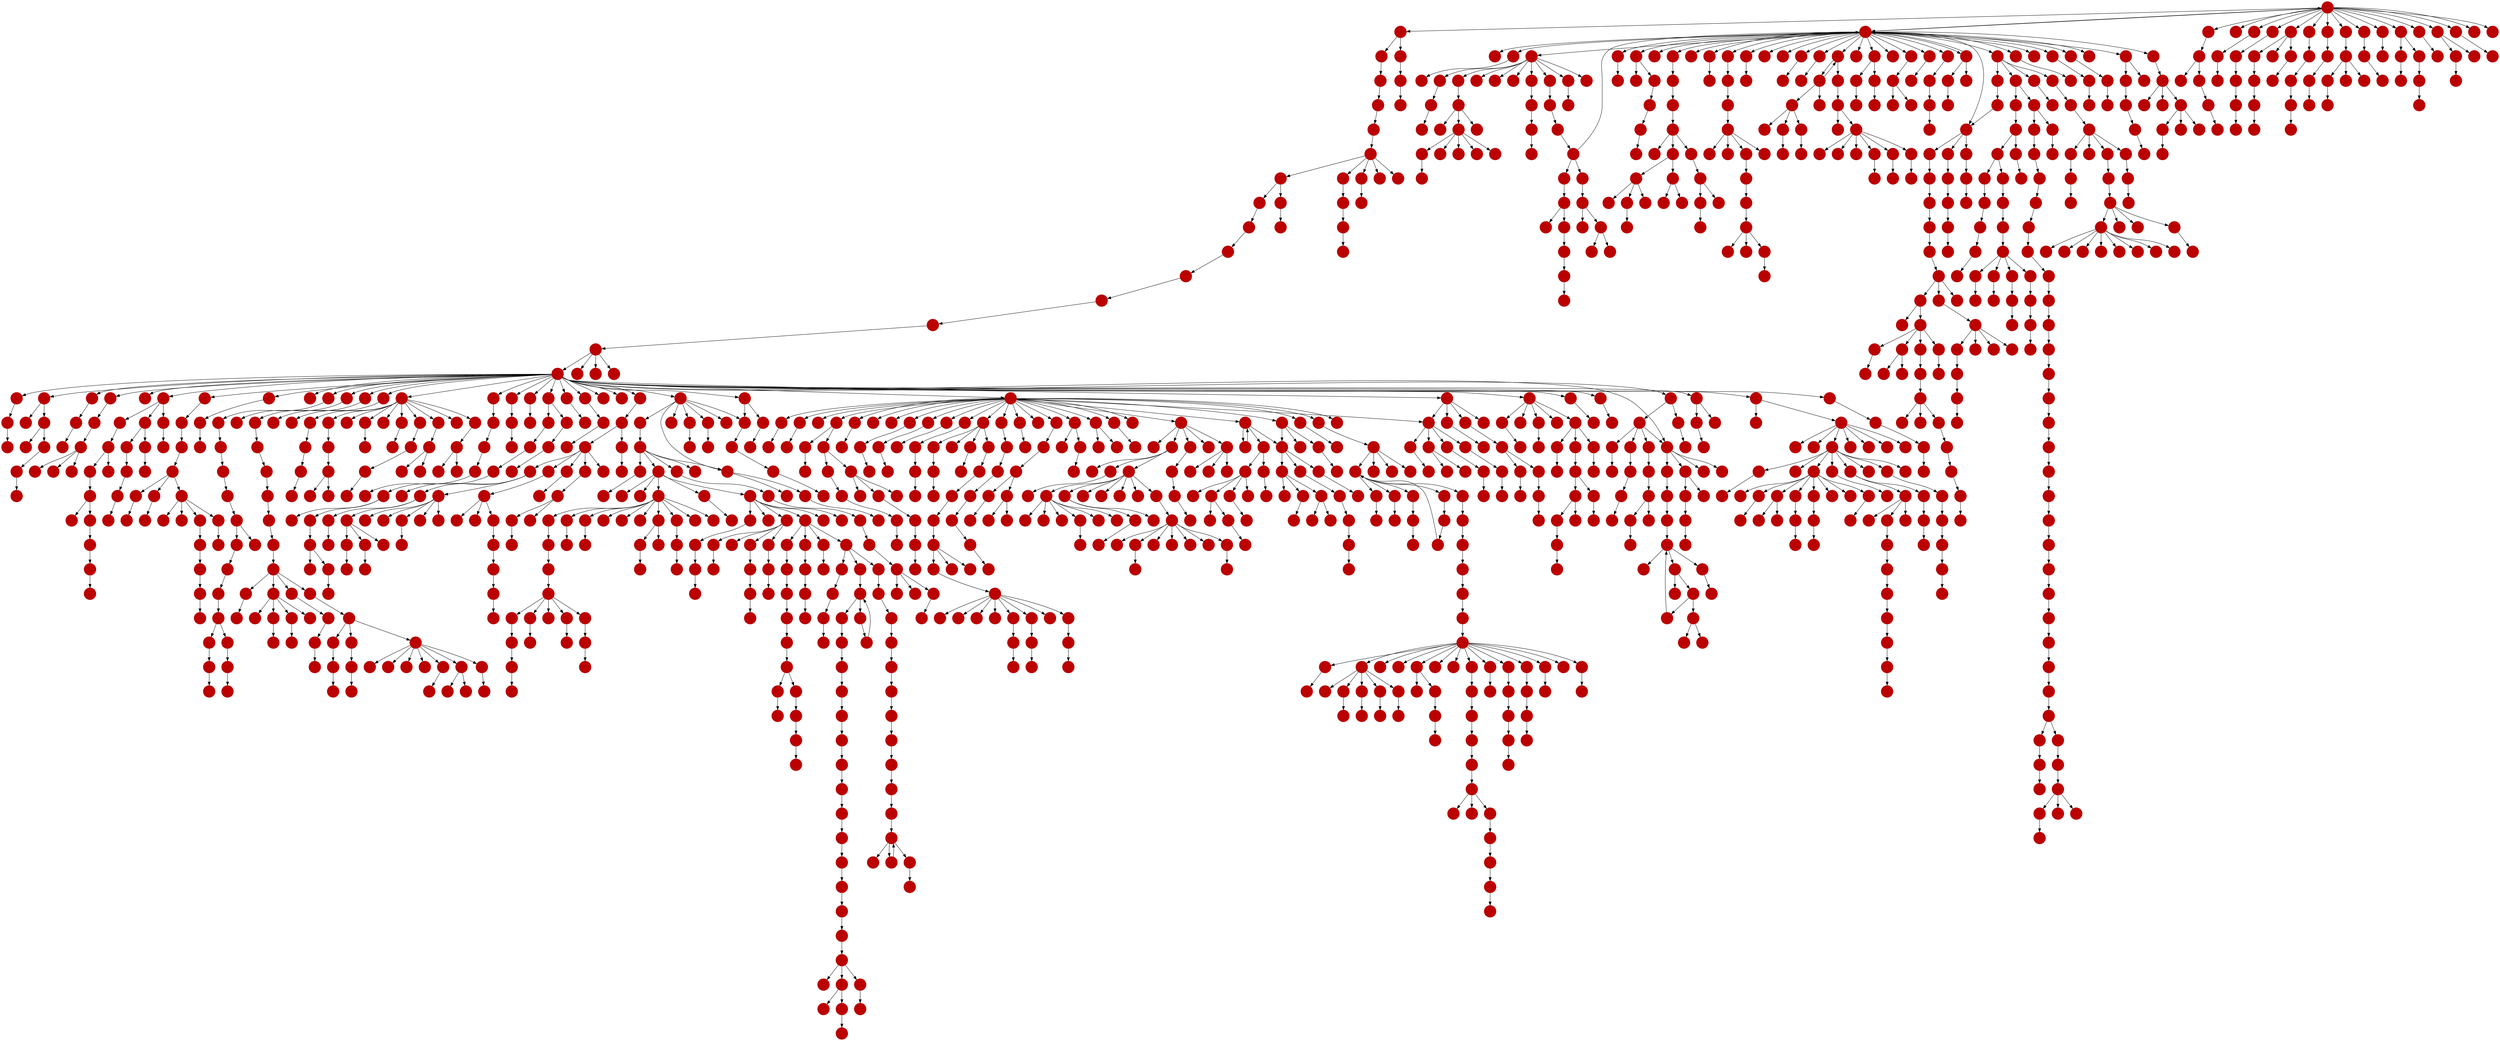digraph{
0 [tooltip = "W", penwidth = 0, style = filled, fillcolor = "#bb0000", shape = circle, label = ""]
1 [tooltip = "W", penwidth = 0, style = filled, fillcolor = "#bb0000", shape = circle, label = ""]
2 [tooltip = "W", penwidth = 0, style = filled, fillcolor = "#bb0000", shape = circle, label = ""]
3 [tooltip = "W", penwidth = 0, style = filled, fillcolor = "#bb0000", shape = circle, label = ""]
4 [tooltip = "W", penwidth = 0, style = filled, fillcolor = "#bb0000", shape = circle, label = ""]
5 [tooltip = "W", penwidth = 0, style = filled, fillcolor = "#bb0000", shape = circle, label = ""]
6 [tooltip = "W", penwidth = 0, style = filled, fillcolor = "#bb0000", shape = circle, label = ""]
7 [tooltip = "W", penwidth = 0, style = filled, fillcolor = "#bb0000", shape = circle, label = ""]
8 [tooltip = "W", penwidth = 0, style = filled, fillcolor = "#bb0000", shape = circle, label = ""]
9 [tooltip = "W", penwidth = 0, style = filled, fillcolor = "#bb0000", shape = circle, label = ""]
10 [tooltip = "W", penwidth = 0, style = filled, fillcolor = "#bb0000", shape = circle, label = ""]
11 [tooltip = "W", penwidth = 0, style = filled, fillcolor = "#bb0000", shape = circle, label = ""]
12 [tooltip = "W", penwidth = 0, style = filled, fillcolor = "#bb0000", shape = circle, label = ""]
13 [tooltip = "W", penwidth = 0, style = filled, fillcolor = "#bb0000", shape = circle, label = ""]
14 [tooltip = "W", penwidth = 0, style = filled, fillcolor = "#bb0000", shape = circle, label = ""]
15 [tooltip = "W", penwidth = 0, style = filled, fillcolor = "#bb0000", shape = circle, label = ""]
16 [tooltip = "W", penwidth = 0, style = filled, fillcolor = "#bb0000", shape = circle, label = ""]
17 [tooltip = "W", penwidth = 0, style = filled, fillcolor = "#bb0000", shape = circle, label = ""]
18 [tooltip = "W", penwidth = 0, style = filled, fillcolor = "#bb0000", shape = circle, label = ""]
19 [tooltip = "W", penwidth = 0, style = filled, fillcolor = "#bb0000", shape = circle, label = ""]
20 [tooltip = "W", penwidth = 0, style = filled, fillcolor = "#bb0000", shape = circle, label = ""]
21 [tooltip = "W", penwidth = 0, style = filled, fillcolor = "#bb0000", shape = circle, label = ""]
22 [tooltip = "W", penwidth = 0, style = filled, fillcolor = "#bb0000", shape = circle, label = ""]
23 [tooltip = "W", penwidth = 0, style = filled, fillcolor = "#bb0000", shape = circle, label = ""]
24 [tooltip = "W", penwidth = 0, style = filled, fillcolor = "#bb0000", shape = circle, label = ""]
25 [tooltip = "W", penwidth = 0, style = filled, fillcolor = "#bb0000", shape = circle, label = ""]
26 [tooltip = "W", penwidth = 0, style = filled, fillcolor = "#bb0000", shape = circle, label = ""]
27 [tooltip = "W", penwidth = 0, style = filled, fillcolor = "#bb0000", shape = circle, label = ""]
28 [tooltip = "W", penwidth = 0, style = filled, fillcolor = "#bb0000", shape = circle, label = ""]
29 [tooltip = "W", penwidth = 0, style = filled, fillcolor = "#bb0000", shape = circle, label = ""]
30 [tooltip = "W", penwidth = 0, style = filled, fillcolor = "#bb0000", shape = circle, label = ""]
31 [tooltip = "W", penwidth = 0, style = filled, fillcolor = "#bb0000", shape = circle, label = ""]
32 [tooltip = "W", penwidth = 0, style = filled, fillcolor = "#bb0000", shape = circle, label = ""]
33 [tooltip = "W", penwidth = 0, style = filled, fillcolor = "#bb0000", shape = circle, label = ""]
34 [tooltip = "W", penwidth = 0, style = filled, fillcolor = "#bb0000", shape = circle, label = ""]
35 [tooltip = "W", penwidth = 0, style = filled, fillcolor = "#bb0000", shape = circle, label = ""]
36 [tooltip = "W", penwidth = 0, style = filled, fillcolor = "#bb0000", shape = circle, label = ""]
37 [tooltip = "W", penwidth = 0, style = filled, fillcolor = "#bb0000", shape = circle, label = ""]
38 [tooltip = "W", penwidth = 0, style = filled, fillcolor = "#bb0000", shape = circle, label = ""]
39 [tooltip = "W", penwidth = 0, style = filled, fillcolor = "#bb0000", shape = circle, label = ""]
40 [tooltip = "W", penwidth = 0, style = filled, fillcolor = "#bb0000", shape = circle, label = ""]
41 [tooltip = "W", penwidth = 0, style = filled, fillcolor = "#bb0000", shape = circle, label = ""]
42 [tooltip = "W", penwidth = 0, style = filled, fillcolor = "#bb0000", shape = circle, label = ""]
43 [tooltip = "W", penwidth = 0, style = filled, fillcolor = "#bb0000", shape = circle, label = ""]
44 [tooltip = "W", penwidth = 0, style = filled, fillcolor = "#bb0000", shape = circle, label = ""]
45 [tooltip = "W", penwidth = 0, style = filled, fillcolor = "#bb0000", shape = circle, label = ""]
46 [tooltip = "W", penwidth = 0, style = filled, fillcolor = "#bb0000", shape = circle, label = ""]
47 [tooltip = "W", penwidth = 0, style = filled, fillcolor = "#bb0000", shape = circle, label = ""]
48 [tooltip = "W", penwidth = 0, style = filled, fillcolor = "#bb0000", shape = circle, label = ""]
49 [tooltip = "W", penwidth = 0, style = filled, fillcolor = "#bb0000", shape = circle, label = ""]
50 [tooltip = "W", penwidth = 0, style = filled, fillcolor = "#bb0000", shape = circle, label = ""]
51 [tooltip = "W", penwidth = 0, style = filled, fillcolor = "#bb0000", shape = circle, label = ""]
52 [tooltip = "W", penwidth = 0, style = filled, fillcolor = "#bb0000", shape = circle, label = ""]
53 [tooltip = "W", penwidth = 0, style = filled, fillcolor = "#bb0000", shape = circle, label = ""]
54 [tooltip = "W", penwidth = 0, style = filled, fillcolor = "#bb0000", shape = circle, label = ""]
55 [tooltip = "W", penwidth = 0, style = filled, fillcolor = "#bb0000", shape = circle, label = ""]
56 [tooltip = "W", penwidth = 0, style = filled, fillcolor = "#bb0000", shape = circle, label = ""]
57 [tooltip = "W", penwidth = 0, style = filled, fillcolor = "#bb0000", shape = circle, label = ""]
58 [tooltip = "W", penwidth = 0, style = filled, fillcolor = "#bb0000", shape = circle, label = ""]
59 [tooltip = "W", penwidth = 0, style = filled, fillcolor = "#bb0000", shape = circle, label = ""]
60 [tooltip = "W", penwidth = 0, style = filled, fillcolor = "#bb0000", shape = circle, label = ""]
61 [tooltip = "W", penwidth = 0, style = filled, fillcolor = "#bb0000", shape = circle, label = ""]
62 [tooltip = "W", penwidth = 0, style = filled, fillcolor = "#bb0000", shape = circle, label = ""]
63 [tooltip = "W", penwidth = 0, style = filled, fillcolor = "#bb0000", shape = circle, label = ""]
64 [tooltip = "W", penwidth = 0, style = filled, fillcolor = "#bb0000", shape = circle, label = ""]
65 [tooltip = "W", penwidth = 0, style = filled, fillcolor = "#bb0000", shape = circle, label = ""]
66 [tooltip = "W", penwidth = 0, style = filled, fillcolor = "#bb0000", shape = circle, label = ""]
67 [tooltip = "W", penwidth = 0, style = filled, fillcolor = "#bb0000", shape = circle, label = ""]
68 [tooltip = "W", penwidth = 0, style = filled, fillcolor = "#bb0000", shape = circle, label = ""]
69 [tooltip = "W", penwidth = 0, style = filled, fillcolor = "#bb0000", shape = circle, label = ""]
70 [tooltip = "W", penwidth = 0, style = filled, fillcolor = "#bb0000", shape = circle, label = ""]
71 [tooltip = "W", penwidth = 0, style = filled, fillcolor = "#bb0000", shape = circle, label = ""]
72 [tooltip = "W", penwidth = 0, style = filled, fillcolor = "#bb0000", shape = circle, label = ""]
73 [tooltip = "W", penwidth = 0, style = filled, fillcolor = "#bb0000", shape = circle, label = ""]
74 [tooltip = "W", penwidth = 0, style = filled, fillcolor = "#bb0000", shape = circle, label = ""]
75 [tooltip = "W", penwidth = 0, style = filled, fillcolor = "#bb0000", shape = circle, label = ""]
76 [tooltip = "W", penwidth = 0, style = filled, fillcolor = "#bb0000", shape = circle, label = ""]
77 [tooltip = "W", penwidth = 0, style = filled, fillcolor = "#bb0000", shape = circle, label = ""]
78 [tooltip = "W", penwidth = 0, style = filled, fillcolor = "#bb0000", shape = circle, label = ""]
79 [tooltip = "W", penwidth = 0, style = filled, fillcolor = "#bb0000", shape = circle, label = ""]
80 [tooltip = "W", penwidth = 0, style = filled, fillcolor = "#bb0000", shape = circle, label = ""]
81 [tooltip = "W", penwidth = 0, style = filled, fillcolor = "#bb0000", shape = circle, label = ""]
82 [tooltip = "W", penwidth = 0, style = filled, fillcolor = "#bb0000", shape = circle, label = ""]
83 [tooltip = "W", penwidth = 0, style = filled, fillcolor = "#bb0000", shape = circle, label = ""]
84 [tooltip = "W", penwidth = 0, style = filled, fillcolor = "#bb0000", shape = circle, label = ""]
85 [tooltip = "W", penwidth = 0, style = filled, fillcolor = "#bb0000", shape = circle, label = ""]
86 [tooltip = "W", penwidth = 0, style = filled, fillcolor = "#bb0000", shape = circle, label = ""]
87 [tooltip = "W", penwidth = 0, style = filled, fillcolor = "#bb0000", shape = circle, label = ""]
88 [tooltip = "W", penwidth = 0, style = filled, fillcolor = "#bb0000", shape = circle, label = ""]
89 [tooltip = "W", penwidth = 0, style = filled, fillcolor = "#bb0000", shape = circle, label = ""]
90 [tooltip = "W", penwidth = 0, style = filled, fillcolor = "#bb0000", shape = circle, label = ""]
91 [tooltip = "W", penwidth = 0, style = filled, fillcolor = "#bb0000", shape = circle, label = ""]
92 [tooltip = "W", penwidth = 0, style = filled, fillcolor = "#bb0000", shape = circle, label = ""]
93 [tooltip = "W", penwidth = 0, style = filled, fillcolor = "#bb0000", shape = circle, label = ""]
94 [tooltip = "W", penwidth = 0, style = filled, fillcolor = "#bb0000", shape = circle, label = ""]
95 [tooltip = "W", penwidth = 0, style = filled, fillcolor = "#bb0000", shape = circle, label = ""]
96 [tooltip = "W", penwidth = 0, style = filled, fillcolor = "#bb0000", shape = circle, label = ""]
97 [tooltip = "W", penwidth = 0, style = filled, fillcolor = "#bb0000", shape = circle, label = ""]
98 [tooltip = "W", penwidth = 0, style = filled, fillcolor = "#bb0000", shape = circle, label = ""]
99 [tooltip = "W", penwidth = 0, style = filled, fillcolor = "#bb0000", shape = circle, label = ""]
100 [tooltip = "W", penwidth = 0, style = filled, fillcolor = "#bb0000", shape = circle, label = ""]
101 [tooltip = "W", penwidth = 0, style = filled, fillcolor = "#bb0000", shape = circle, label = ""]
102 [tooltip = "W", penwidth = 0, style = filled, fillcolor = "#bb0000", shape = circle, label = ""]
103 [tooltip = "W", penwidth = 0, style = filled, fillcolor = "#bb0000", shape = circle, label = ""]
104 [tooltip = "W", penwidth = 0, style = filled, fillcolor = "#bb0000", shape = circle, label = ""]
105 [tooltip = "W", penwidth = 0, style = filled, fillcolor = "#bb0000", shape = circle, label = ""]
106 [tooltip = "W", penwidth = 0, style = filled, fillcolor = "#bb0000", shape = circle, label = ""]
107 [tooltip = "W", penwidth = 0, style = filled, fillcolor = "#bb0000", shape = circle, label = ""]
108 [tooltip = "W", penwidth = 0, style = filled, fillcolor = "#bb0000", shape = circle, label = ""]
109 [tooltip = "W", penwidth = 0, style = filled, fillcolor = "#bb0000", shape = circle, label = ""]
110 [tooltip = "W", penwidth = 0, style = filled, fillcolor = "#bb0000", shape = circle, label = ""]
111 [tooltip = "W", penwidth = 0, style = filled, fillcolor = "#bb0000", shape = circle, label = ""]
112 [tooltip = "W", penwidth = 0, style = filled, fillcolor = "#bb0000", shape = circle, label = ""]
113 [tooltip = "W", penwidth = 0, style = filled, fillcolor = "#bb0000", shape = circle, label = ""]
114 [tooltip = "W", penwidth = 0, style = filled, fillcolor = "#bb0000", shape = circle, label = ""]
115 [tooltip = "W", penwidth = 0, style = filled, fillcolor = "#bb0000", shape = circle, label = ""]
116 [tooltip = "W", penwidth = 0, style = filled, fillcolor = "#bb0000", shape = circle, label = ""]
117 [tooltip = "W", penwidth = 0, style = filled, fillcolor = "#bb0000", shape = circle, label = ""]
118 [tooltip = "W", penwidth = 0, style = filled, fillcolor = "#bb0000", shape = circle, label = ""]
119 [tooltip = "W", penwidth = 0, style = filled, fillcolor = "#bb0000", shape = circle, label = ""]
120 [tooltip = "W", penwidth = 0, style = filled, fillcolor = "#bb0000", shape = circle, label = ""]
121 [tooltip = "W", penwidth = 0, style = filled, fillcolor = "#bb0000", shape = circle, label = ""]
122 [tooltip = "W", penwidth = 0, style = filled, fillcolor = "#bb0000", shape = circle, label = ""]
123 [tooltip = "W", penwidth = 0, style = filled, fillcolor = "#bb0000", shape = circle, label = ""]
124 [tooltip = "W", penwidth = 0, style = filled, fillcolor = "#bb0000", shape = circle, label = ""]
125 [tooltip = "W", penwidth = 0, style = filled, fillcolor = "#bb0000", shape = circle, label = ""]
126 [tooltip = "W", penwidth = 0, style = filled, fillcolor = "#bb0000", shape = circle, label = ""]
127 [tooltip = "W", penwidth = 0, style = filled, fillcolor = "#bb0000", shape = circle, label = ""]
128 [tooltip = "W", penwidth = 0, style = filled, fillcolor = "#bb0000", shape = circle, label = ""]
129 [tooltip = "W", penwidth = 0, style = filled, fillcolor = "#bb0000", shape = circle, label = ""]
130 [tooltip = "W", penwidth = 0, style = filled, fillcolor = "#bb0000", shape = circle, label = ""]
131 [tooltip = "W", penwidth = 0, style = filled, fillcolor = "#bb0000", shape = circle, label = ""]
132 [tooltip = "W", penwidth = 0, style = filled, fillcolor = "#bb0000", shape = circle, label = ""]
133 [tooltip = "W", penwidth = 0, style = filled, fillcolor = "#bb0000", shape = circle, label = ""]
134 [tooltip = "W", penwidth = 0, style = filled, fillcolor = "#bb0000", shape = circle, label = ""]
135 [tooltip = "W", penwidth = 0, style = filled, fillcolor = "#bb0000", shape = circle, label = ""]
136 [tooltip = "W", penwidth = 0, style = filled, fillcolor = "#bb0000", shape = circle, label = ""]
137 [tooltip = "W", penwidth = 0, style = filled, fillcolor = "#bb0000", shape = circle, label = ""]
138 [tooltip = "W", penwidth = 0, style = filled, fillcolor = "#bb0000", shape = circle, label = ""]
139 [tooltip = "W", penwidth = 0, style = filled, fillcolor = "#bb0000", shape = circle, label = ""]
140 [tooltip = "W", penwidth = 0, style = filled, fillcolor = "#bb0000", shape = circle, label = ""]
141 [tooltip = "W", penwidth = 0, style = filled, fillcolor = "#bb0000", shape = circle, label = ""]
142 [tooltip = "W", penwidth = 0, style = filled, fillcolor = "#bb0000", shape = circle, label = ""]
143 [tooltip = "W", penwidth = 0, style = filled, fillcolor = "#bb0000", shape = circle, label = ""]
144 [tooltip = "W", penwidth = 0, style = filled, fillcolor = "#bb0000", shape = circle, label = ""]
145 [tooltip = "W", penwidth = 0, style = filled, fillcolor = "#bb0000", shape = circle, label = ""]
146 [tooltip = "W", penwidth = 0, style = filled, fillcolor = "#bb0000", shape = circle, label = ""]
147 [tooltip = "W", penwidth = 0, style = filled, fillcolor = "#bb0000", shape = circle, label = ""]
148 [tooltip = "W", penwidth = 0, style = filled, fillcolor = "#bb0000", shape = circle, label = ""]
149 [tooltip = "W", penwidth = 0, style = filled, fillcolor = "#bb0000", shape = circle, label = ""]
150 [tooltip = "W", penwidth = 0, style = filled, fillcolor = "#bb0000", shape = circle, label = ""]
151 [tooltip = "W", penwidth = 0, style = filled, fillcolor = "#bb0000", shape = circle, label = ""]
152 [tooltip = "W", penwidth = 0, style = filled, fillcolor = "#bb0000", shape = circle, label = ""]
153 [tooltip = "W", penwidth = 0, style = filled, fillcolor = "#bb0000", shape = circle, label = ""]
154 [tooltip = "W", penwidth = 0, style = filled, fillcolor = "#bb0000", shape = circle, label = ""]
155 [tooltip = "W", penwidth = 0, style = filled, fillcolor = "#bb0000", shape = circle, label = ""]
156 [tooltip = "W", penwidth = 0, style = filled, fillcolor = "#bb0000", shape = circle, label = ""]
157 [tooltip = "W", penwidth = 0, style = filled, fillcolor = "#bb0000", shape = circle, label = ""]
158 [tooltip = "W", penwidth = 0, style = filled, fillcolor = "#bb0000", shape = circle, label = ""]
159 [tooltip = "W", penwidth = 0, style = filled, fillcolor = "#bb0000", shape = circle, label = ""]
160 [tooltip = "W", penwidth = 0, style = filled, fillcolor = "#bb0000", shape = circle, label = ""]
161 [tooltip = "W", penwidth = 0, style = filled, fillcolor = "#bb0000", shape = circle, label = ""]
162 [tooltip = "W", penwidth = 0, style = filled, fillcolor = "#bb0000", shape = circle, label = ""]
163 [tooltip = "W", penwidth = 0, style = filled, fillcolor = "#bb0000", shape = circle, label = ""]
164 [tooltip = "W", penwidth = 0, style = filled, fillcolor = "#bb0000", shape = circle, label = ""]
165 [tooltip = "W", penwidth = 0, style = filled, fillcolor = "#bb0000", shape = circle, label = ""]
166 [tooltip = "W", penwidth = 0, style = filled, fillcolor = "#bb0000", shape = circle, label = ""]
167 [tooltip = "W", penwidth = 0, style = filled, fillcolor = "#bb0000", shape = circle, label = ""]
168 [tooltip = "W", penwidth = 0, style = filled, fillcolor = "#bb0000", shape = circle, label = ""]
169 [tooltip = "W", penwidth = 0, style = filled, fillcolor = "#bb0000", shape = circle, label = ""]
170 [tooltip = "W", penwidth = 0, style = filled, fillcolor = "#bb0000", shape = circle, label = ""]
171 [tooltip = "W", penwidth = 0, style = filled, fillcolor = "#bb0000", shape = circle, label = ""]
172 [tooltip = "W", penwidth = 0, style = filled, fillcolor = "#bb0000", shape = circle, label = ""]
173 [tooltip = "W", penwidth = 0, style = filled, fillcolor = "#bb0000", shape = circle, label = ""]
174 [tooltip = "W", penwidth = 0, style = filled, fillcolor = "#bb0000", shape = circle, label = ""]
175 [tooltip = "W", penwidth = 0, style = filled, fillcolor = "#bb0000", shape = circle, label = ""]
176 [tooltip = "W", penwidth = 0, style = filled, fillcolor = "#bb0000", shape = circle, label = ""]
177 [tooltip = "W", penwidth = 0, style = filled, fillcolor = "#bb0000", shape = circle, label = ""]
178 [tooltip = "W", penwidth = 0, style = filled, fillcolor = "#bb0000", shape = circle, label = ""]
179 [tooltip = "W", penwidth = 0, style = filled, fillcolor = "#bb0000", shape = circle, label = ""]
180 [tooltip = "W", penwidth = 0, style = filled, fillcolor = "#bb0000", shape = circle, label = ""]
181 [tooltip = "W", penwidth = 0, style = filled, fillcolor = "#bb0000", shape = circle, label = ""]
182 [tooltip = "W", penwidth = 0, style = filled, fillcolor = "#bb0000", shape = circle, label = ""]
183 [tooltip = "W", penwidth = 0, style = filled, fillcolor = "#bb0000", shape = circle, label = ""]
184 [tooltip = "W", penwidth = 0, style = filled, fillcolor = "#bb0000", shape = circle, label = ""]
185 [tooltip = "W", penwidth = 0, style = filled, fillcolor = "#bb0000", shape = circle, label = ""]
186 [tooltip = "W", penwidth = 0, style = filled, fillcolor = "#bb0000", shape = circle, label = ""]
187 [tooltip = "W", penwidth = 0, style = filled, fillcolor = "#bb0000", shape = circle, label = ""]
188 [tooltip = "W", penwidth = 0, style = filled, fillcolor = "#bb0000", shape = circle, label = ""]
189 [tooltip = "W", penwidth = 0, style = filled, fillcolor = "#bb0000", shape = circle, label = ""]
190 [tooltip = "W", penwidth = 0, style = filled, fillcolor = "#bb0000", shape = circle, label = ""]
191 [tooltip = "W", penwidth = 0, style = filled, fillcolor = "#bb0000", shape = circle, label = ""]
192 [tooltip = "W", penwidth = 0, style = filled, fillcolor = "#bb0000", shape = circle, label = ""]
193 [tooltip = "W", penwidth = 0, style = filled, fillcolor = "#bb0000", shape = circle, label = ""]
194 [tooltip = "W", penwidth = 0, style = filled, fillcolor = "#bb0000", shape = circle, label = ""]
195 [tooltip = "W", penwidth = 0, style = filled, fillcolor = "#bb0000", shape = circle, label = ""]
196 [tooltip = "W", penwidth = 0, style = filled, fillcolor = "#bb0000", shape = circle, label = ""]
197 [tooltip = "W", penwidth = 0, style = filled, fillcolor = "#bb0000", shape = circle, label = ""]
198 [tooltip = "W", penwidth = 0, style = filled, fillcolor = "#bb0000", shape = circle, label = ""]
199 [tooltip = "W", penwidth = 0, style = filled, fillcolor = "#bb0000", shape = circle, label = ""]
200 [tooltip = "W", penwidth = 0, style = filled, fillcolor = "#bb0000", shape = circle, label = ""]
201 [tooltip = "W", penwidth = 0, style = filled, fillcolor = "#bb0000", shape = circle, label = ""]
202 [tooltip = "W", penwidth = 0, style = filled, fillcolor = "#bb0000", shape = circle, label = ""]
203 [tooltip = "W", penwidth = 0, style = filled, fillcolor = "#bb0000", shape = circle, label = ""]
204 [tooltip = "W", penwidth = 0, style = filled, fillcolor = "#bb0000", shape = circle, label = ""]
205 [tooltip = "W", penwidth = 0, style = filled, fillcolor = "#bb0000", shape = circle, label = ""]
206 [tooltip = "W", penwidth = 0, style = filled, fillcolor = "#bb0000", shape = circle, label = ""]
207 [tooltip = "W", penwidth = 0, style = filled, fillcolor = "#bb0000", shape = circle, label = ""]
208 [tooltip = "W", penwidth = 0, style = filled, fillcolor = "#bb0000", shape = circle, label = ""]
209 [tooltip = "W", penwidth = 0, style = filled, fillcolor = "#bb0000", shape = circle, label = ""]
210 [tooltip = "W", penwidth = 0, style = filled, fillcolor = "#bb0000", shape = circle, label = ""]
211 [tooltip = "W", penwidth = 0, style = filled, fillcolor = "#bb0000", shape = circle, label = ""]
212 [tooltip = "W", penwidth = 0, style = filled, fillcolor = "#bb0000", shape = circle, label = ""]
213 [tooltip = "W", penwidth = 0, style = filled, fillcolor = "#bb0000", shape = circle, label = ""]
214 [tooltip = "W", penwidth = 0, style = filled, fillcolor = "#bb0000", shape = circle, label = ""]
215 [tooltip = "W", penwidth = 0, style = filled, fillcolor = "#bb0000", shape = circle, label = ""]
216 [tooltip = "W", penwidth = 0, style = filled, fillcolor = "#bb0000", shape = circle, label = ""]
217 [tooltip = "W", penwidth = 0, style = filled, fillcolor = "#bb0000", shape = circle, label = ""]
218 [tooltip = "W", penwidth = 0, style = filled, fillcolor = "#bb0000", shape = circle, label = ""]
219 [tooltip = "W", penwidth = 0, style = filled, fillcolor = "#bb0000", shape = circle, label = ""]
220 [tooltip = "W", penwidth = 0, style = filled, fillcolor = "#bb0000", shape = circle, label = ""]
221 [tooltip = "W", penwidth = 0, style = filled, fillcolor = "#bb0000", shape = circle, label = ""]
222 [tooltip = "W", penwidth = 0, style = filled, fillcolor = "#bb0000", shape = circle, label = ""]
223 [tooltip = "W", penwidth = 0, style = filled, fillcolor = "#bb0000", shape = circle, label = ""]
224 [tooltip = "W", penwidth = 0, style = filled, fillcolor = "#bb0000", shape = circle, label = ""]
225 [tooltip = "W", penwidth = 0, style = filled, fillcolor = "#bb0000", shape = circle, label = ""]
226 [tooltip = "W", penwidth = 0, style = filled, fillcolor = "#bb0000", shape = circle, label = ""]
227 [tooltip = "W", penwidth = 0, style = filled, fillcolor = "#bb0000", shape = circle, label = ""]
228 [tooltip = "W", penwidth = 0, style = filled, fillcolor = "#bb0000", shape = circle, label = ""]
229 [tooltip = "W", penwidth = 0, style = filled, fillcolor = "#bb0000", shape = circle, label = ""]
230 [tooltip = "W", penwidth = 0, style = filled, fillcolor = "#bb0000", shape = circle, label = ""]
231 [tooltip = "W", penwidth = 0, style = filled, fillcolor = "#bb0000", shape = circle, label = ""]
232 [tooltip = "W", penwidth = 0, style = filled, fillcolor = "#bb0000", shape = circle, label = ""]
233 [tooltip = "W", penwidth = 0, style = filled, fillcolor = "#bb0000", shape = circle, label = ""]
234 [tooltip = "W", penwidth = 0, style = filled, fillcolor = "#bb0000", shape = circle, label = ""]
235 [tooltip = "W", penwidth = 0, style = filled, fillcolor = "#bb0000", shape = circle, label = ""]
236 [tooltip = "W", penwidth = 0, style = filled, fillcolor = "#bb0000", shape = circle, label = ""]
237 [tooltip = "W", penwidth = 0, style = filled, fillcolor = "#bb0000", shape = circle, label = ""]
238 [tooltip = "W", penwidth = 0, style = filled, fillcolor = "#bb0000", shape = circle, label = ""]
239 [tooltip = "W", penwidth = 0, style = filled, fillcolor = "#bb0000", shape = circle, label = ""]
240 [tooltip = "W", penwidth = 0, style = filled, fillcolor = "#bb0000", shape = circle, label = ""]
241 [tooltip = "W", penwidth = 0, style = filled, fillcolor = "#bb0000", shape = circle, label = ""]
242 [tooltip = "W", penwidth = 0, style = filled, fillcolor = "#bb0000", shape = circle, label = ""]
243 [tooltip = "W", penwidth = 0, style = filled, fillcolor = "#bb0000", shape = circle, label = ""]
244 [tooltip = "W", penwidth = 0, style = filled, fillcolor = "#bb0000", shape = circle, label = ""]
245 [tooltip = "W", penwidth = 0, style = filled, fillcolor = "#bb0000", shape = circle, label = ""]
246 [tooltip = "W", penwidth = 0, style = filled, fillcolor = "#bb0000", shape = circle, label = ""]
247 [tooltip = "W", penwidth = 0, style = filled, fillcolor = "#bb0000", shape = circle, label = ""]
248 [tooltip = "W", penwidth = 0, style = filled, fillcolor = "#bb0000", shape = circle, label = ""]
249 [tooltip = "W", penwidth = 0, style = filled, fillcolor = "#bb0000", shape = circle, label = ""]
250 [tooltip = "W", penwidth = 0, style = filled, fillcolor = "#bb0000", shape = circle, label = ""]
251 [tooltip = "W", penwidth = 0, style = filled, fillcolor = "#bb0000", shape = circle, label = ""]
252 [tooltip = "W", penwidth = 0, style = filled, fillcolor = "#bb0000", shape = circle, label = ""]
253 [tooltip = "W", penwidth = 0, style = filled, fillcolor = "#bb0000", shape = circle, label = ""]
254 [tooltip = "W", penwidth = 0, style = filled, fillcolor = "#bb0000", shape = circle, label = ""]
255 [tooltip = "W", penwidth = 0, style = filled, fillcolor = "#bb0000", shape = circle, label = ""]
256 [tooltip = "W", penwidth = 0, style = filled, fillcolor = "#bb0000", shape = circle, label = ""]
257 [tooltip = "W", penwidth = 0, style = filled, fillcolor = "#bb0000", shape = circle, label = ""]
258 [tooltip = "W", penwidth = 0, style = filled, fillcolor = "#bb0000", shape = circle, label = ""]
259 [tooltip = "W", penwidth = 0, style = filled, fillcolor = "#bb0000", shape = circle, label = ""]
260 [tooltip = "W", penwidth = 0, style = filled, fillcolor = "#bb0000", shape = circle, label = ""]
261 [tooltip = "W", penwidth = 0, style = filled, fillcolor = "#bb0000", shape = circle, label = ""]
262 [tooltip = "W", penwidth = 0, style = filled, fillcolor = "#bb0000", shape = circle, label = ""]
263 [tooltip = "W", penwidth = 0, style = filled, fillcolor = "#bb0000", shape = circle, label = ""]
264 [tooltip = "W", penwidth = 0, style = filled, fillcolor = "#bb0000", shape = circle, label = ""]
265 [tooltip = "W", penwidth = 0, style = filled, fillcolor = "#bb0000", shape = circle, label = ""]
266 [tooltip = "W", penwidth = 0, style = filled, fillcolor = "#bb0000", shape = circle, label = ""]
267 [tooltip = "W", penwidth = 0, style = filled, fillcolor = "#bb0000", shape = circle, label = ""]
268 [tooltip = "W", penwidth = 0, style = filled, fillcolor = "#bb0000", shape = circle, label = ""]
269 [tooltip = "W", penwidth = 0, style = filled, fillcolor = "#bb0000", shape = circle, label = ""]
270 [tooltip = "W", penwidth = 0, style = filled, fillcolor = "#bb0000", shape = circle, label = ""]
271 [tooltip = "W", penwidth = 0, style = filled, fillcolor = "#bb0000", shape = circle, label = ""]
272 [tooltip = "W", penwidth = 0, style = filled, fillcolor = "#bb0000", shape = circle, label = ""]
273 [tooltip = "W", penwidth = 0, style = filled, fillcolor = "#bb0000", shape = circle, label = ""]
274 [tooltip = "W", penwidth = 0, style = filled, fillcolor = "#bb0000", shape = circle, label = ""]
275 [tooltip = "W", penwidth = 0, style = filled, fillcolor = "#bb0000", shape = circle, label = ""]
276 [tooltip = "W", penwidth = 0, style = filled, fillcolor = "#bb0000", shape = circle, label = ""]
277 [tooltip = "W", penwidth = 0, style = filled, fillcolor = "#bb0000", shape = circle, label = ""]
278 [tooltip = "W", penwidth = 0, style = filled, fillcolor = "#bb0000", shape = circle, label = ""]
279 [tooltip = "W", penwidth = 0, style = filled, fillcolor = "#bb0000", shape = circle, label = ""]
280 [tooltip = "W", penwidth = 0, style = filled, fillcolor = "#bb0000", shape = circle, label = ""]
281 [tooltip = "W", penwidth = 0, style = filled, fillcolor = "#bb0000", shape = circle, label = ""]
282 [tooltip = "W", penwidth = 0, style = filled, fillcolor = "#bb0000", shape = circle, label = ""]
283 [tooltip = "W", penwidth = 0, style = filled, fillcolor = "#bb0000", shape = circle, label = ""]
284 [tooltip = "W", penwidth = 0, style = filled, fillcolor = "#bb0000", shape = circle, label = ""]
285 [tooltip = "W", penwidth = 0, style = filled, fillcolor = "#bb0000", shape = circle, label = ""]
286 [tooltip = "W", penwidth = 0, style = filled, fillcolor = "#bb0000", shape = circle, label = ""]
287 [tooltip = "W", penwidth = 0, style = filled, fillcolor = "#bb0000", shape = circle, label = ""]
288 [tooltip = "W", penwidth = 0, style = filled, fillcolor = "#bb0000", shape = circle, label = ""]
289 [tooltip = "W", penwidth = 0, style = filled, fillcolor = "#bb0000", shape = circle, label = ""]
290 [tooltip = "W", penwidth = 0, style = filled, fillcolor = "#bb0000", shape = circle, label = ""]
291 [tooltip = "W", penwidth = 0, style = filled, fillcolor = "#bb0000", shape = circle, label = ""]
292 [tooltip = "W", penwidth = 0, style = filled, fillcolor = "#bb0000", shape = circle, label = ""]
293 [tooltip = "W", penwidth = 0, style = filled, fillcolor = "#bb0000", shape = circle, label = ""]
294 [tooltip = "W", penwidth = 0, style = filled, fillcolor = "#bb0000", shape = circle, label = ""]
295 [tooltip = "W", penwidth = 0, style = filled, fillcolor = "#bb0000", shape = circle, label = ""]
296 [tooltip = "W", penwidth = 0, style = filled, fillcolor = "#bb0000", shape = circle, label = ""]
297 [tooltip = "W", penwidth = 0, style = filled, fillcolor = "#bb0000", shape = circle, label = ""]
298 [tooltip = "W", penwidth = 0, style = filled, fillcolor = "#bb0000", shape = circle, label = ""]
299 [tooltip = "W", penwidth = 0, style = filled, fillcolor = "#bb0000", shape = circle, label = ""]
300 [tooltip = "W", penwidth = 0, style = filled, fillcolor = "#bb0000", shape = circle, label = ""]
301 [tooltip = "W", penwidth = 0, style = filled, fillcolor = "#bb0000", shape = circle, label = ""]
302 [tooltip = "W", penwidth = 0, style = filled, fillcolor = "#bb0000", shape = circle, label = ""]
303 [tooltip = "W", penwidth = 0, style = filled, fillcolor = "#bb0000", shape = circle, label = ""]
304 [tooltip = "W", penwidth = 0, style = filled, fillcolor = "#bb0000", shape = circle, label = ""]
305 [tooltip = "W", penwidth = 0, style = filled, fillcolor = "#bb0000", shape = circle, label = ""]
306 [tooltip = "W", penwidth = 0, style = filled, fillcolor = "#bb0000", shape = circle, label = ""]
307 [tooltip = "W", penwidth = 0, style = filled, fillcolor = "#bb0000", shape = circle, label = ""]
308 [tooltip = "W", penwidth = 0, style = filled, fillcolor = "#bb0000", shape = circle, label = ""]
309 [tooltip = "W", penwidth = 0, style = filled, fillcolor = "#bb0000", shape = circle, label = ""]
310 [tooltip = "W", penwidth = 0, style = filled, fillcolor = "#bb0000", shape = circle, label = ""]
311 [tooltip = "W", penwidth = 0, style = filled, fillcolor = "#bb0000", shape = circle, label = ""]
312 [tooltip = "W", penwidth = 0, style = filled, fillcolor = "#bb0000", shape = circle, label = ""]
313 [tooltip = "W", penwidth = 0, style = filled, fillcolor = "#bb0000", shape = circle, label = ""]
314 [tooltip = "W", penwidth = 0, style = filled, fillcolor = "#bb0000", shape = circle, label = ""]
315 [tooltip = "W", penwidth = 0, style = filled, fillcolor = "#bb0000", shape = circle, label = ""]
316 [tooltip = "W", penwidth = 0, style = filled, fillcolor = "#bb0000", shape = circle, label = ""]
317 [tooltip = "W", penwidth = 0, style = filled, fillcolor = "#bb0000", shape = circle, label = ""]
318 [tooltip = "W", penwidth = 0, style = filled, fillcolor = "#bb0000", shape = circle, label = ""]
319 [tooltip = "W", penwidth = 0, style = filled, fillcolor = "#bb0000", shape = circle, label = ""]
320 [tooltip = "W", penwidth = 0, style = filled, fillcolor = "#bb0000", shape = circle, label = ""]
321 [tooltip = "W", penwidth = 0, style = filled, fillcolor = "#bb0000", shape = circle, label = ""]
322 [tooltip = "W", penwidth = 0, style = filled, fillcolor = "#bb0000", shape = circle, label = ""]
323 [tooltip = "W", penwidth = 0, style = filled, fillcolor = "#bb0000", shape = circle, label = ""]
324 [tooltip = "W", penwidth = 0, style = filled, fillcolor = "#bb0000", shape = circle, label = ""]
325 [tooltip = "W", penwidth = 0, style = filled, fillcolor = "#bb0000", shape = circle, label = ""]
326 [tooltip = "W", penwidth = 0, style = filled, fillcolor = "#bb0000", shape = circle, label = ""]
327 [tooltip = "W", penwidth = 0, style = filled, fillcolor = "#bb0000", shape = circle, label = ""]
328 [tooltip = "W", penwidth = 0, style = filled, fillcolor = "#bb0000", shape = circle, label = ""]
329 [tooltip = "W", penwidth = 0, style = filled, fillcolor = "#bb0000", shape = circle, label = ""]
330 [tooltip = "W", penwidth = 0, style = filled, fillcolor = "#bb0000", shape = circle, label = ""]
331 [tooltip = "W", penwidth = 0, style = filled, fillcolor = "#bb0000", shape = circle, label = ""]
332 [tooltip = "W", penwidth = 0, style = filled, fillcolor = "#bb0000", shape = circle, label = ""]
333 [tooltip = "W", penwidth = 0, style = filled, fillcolor = "#bb0000", shape = circle, label = ""]
334 [tooltip = "W", penwidth = 0, style = filled, fillcolor = "#bb0000", shape = circle, label = ""]
335 [tooltip = "W", penwidth = 0, style = filled, fillcolor = "#bb0000", shape = circle, label = ""]
336 [tooltip = "W", penwidth = 0, style = filled, fillcolor = "#bb0000", shape = circle, label = ""]
337 [tooltip = "W", penwidth = 0, style = filled, fillcolor = "#bb0000", shape = circle, label = ""]
338 [tooltip = "W", penwidth = 0, style = filled, fillcolor = "#bb0000", shape = circle, label = ""]
339 [tooltip = "W", penwidth = 0, style = filled, fillcolor = "#bb0000", shape = circle, label = ""]
340 [tooltip = "W", penwidth = 0, style = filled, fillcolor = "#bb0000", shape = circle, label = ""]
341 [tooltip = "W", penwidth = 0, style = filled, fillcolor = "#bb0000", shape = circle, label = ""]
342 [tooltip = "W", penwidth = 0, style = filled, fillcolor = "#bb0000", shape = circle, label = ""]
343 [tooltip = "W", penwidth = 0, style = filled, fillcolor = "#bb0000", shape = circle, label = ""]
344 [tooltip = "W", penwidth = 0, style = filled, fillcolor = "#bb0000", shape = circle, label = ""]
345 [tooltip = "W", penwidth = 0, style = filled, fillcolor = "#bb0000", shape = circle, label = ""]
346 [tooltip = "W", penwidth = 0, style = filled, fillcolor = "#bb0000", shape = circle, label = ""]
347 [tooltip = "W", penwidth = 0, style = filled, fillcolor = "#bb0000", shape = circle, label = ""]
348 [tooltip = "W", penwidth = 0, style = filled, fillcolor = "#bb0000", shape = circle, label = ""]
349 [tooltip = "W", penwidth = 0, style = filled, fillcolor = "#bb0000", shape = circle, label = ""]
350 [tooltip = "W", penwidth = 0, style = filled, fillcolor = "#bb0000", shape = circle, label = ""]
351 [tooltip = "W", penwidth = 0, style = filled, fillcolor = "#bb0000", shape = circle, label = ""]
352 [tooltip = "W", penwidth = 0, style = filled, fillcolor = "#bb0000", shape = circle, label = ""]
353 [tooltip = "W", penwidth = 0, style = filled, fillcolor = "#bb0000", shape = circle, label = ""]
354 [tooltip = "W", penwidth = 0, style = filled, fillcolor = "#bb0000", shape = circle, label = ""]
355 [tooltip = "W", penwidth = 0, style = filled, fillcolor = "#bb0000", shape = circle, label = ""]
356 [tooltip = "W", penwidth = 0, style = filled, fillcolor = "#bb0000", shape = circle, label = ""]
357 [tooltip = "W", penwidth = 0, style = filled, fillcolor = "#bb0000", shape = circle, label = ""]
358 [tooltip = "W", penwidth = 0, style = filled, fillcolor = "#bb0000", shape = circle, label = ""]
359 [tooltip = "W", penwidth = 0, style = filled, fillcolor = "#bb0000", shape = circle, label = ""]
360 [tooltip = "W", penwidth = 0, style = filled, fillcolor = "#bb0000", shape = circle, label = ""]
361 [tooltip = "W", penwidth = 0, style = filled, fillcolor = "#bb0000", shape = circle, label = ""]
362 [tooltip = "W", penwidth = 0, style = filled, fillcolor = "#bb0000", shape = circle, label = ""]
363 [tooltip = "W", penwidth = 0, style = filled, fillcolor = "#bb0000", shape = circle, label = ""]
364 [tooltip = "W", penwidth = 0, style = filled, fillcolor = "#bb0000", shape = circle, label = ""]
365 [tooltip = "W", penwidth = 0, style = filled, fillcolor = "#bb0000", shape = circle, label = ""]
366 [tooltip = "W", penwidth = 0, style = filled, fillcolor = "#bb0000", shape = circle, label = ""]
367 [tooltip = "W", penwidth = 0, style = filled, fillcolor = "#bb0000", shape = circle, label = ""]
368 [tooltip = "W", penwidth = 0, style = filled, fillcolor = "#bb0000", shape = circle, label = ""]
369 [tooltip = "W", penwidth = 0, style = filled, fillcolor = "#bb0000", shape = circle, label = ""]
370 [tooltip = "W", penwidth = 0, style = filled, fillcolor = "#bb0000", shape = circle, label = ""]
371 [tooltip = "W", penwidth = 0, style = filled, fillcolor = "#bb0000", shape = circle, label = ""]
372 [tooltip = "W", penwidth = 0, style = filled, fillcolor = "#bb0000", shape = circle, label = ""]
373 [tooltip = "W", penwidth = 0, style = filled, fillcolor = "#bb0000", shape = circle, label = ""]
374 [tooltip = "W", penwidth = 0, style = filled, fillcolor = "#bb0000", shape = circle, label = ""]
375 [tooltip = "W", penwidth = 0, style = filled, fillcolor = "#bb0000", shape = circle, label = ""]
376 [tooltip = "W", penwidth = 0, style = filled, fillcolor = "#bb0000", shape = circle, label = ""]
377 [tooltip = "W", penwidth = 0, style = filled, fillcolor = "#bb0000", shape = circle, label = ""]
378 [tooltip = "W", penwidth = 0, style = filled, fillcolor = "#bb0000", shape = circle, label = ""]
379 [tooltip = "W", penwidth = 0, style = filled, fillcolor = "#bb0000", shape = circle, label = ""]
380 [tooltip = "W", penwidth = 0, style = filled, fillcolor = "#bb0000", shape = circle, label = ""]
381 [tooltip = "W", penwidth = 0, style = filled, fillcolor = "#bb0000", shape = circle, label = ""]
382 [tooltip = "W", penwidth = 0, style = filled, fillcolor = "#bb0000", shape = circle, label = ""]
383 [tooltip = "W", penwidth = 0, style = filled, fillcolor = "#bb0000", shape = circle, label = ""]
384 [tooltip = "W", penwidth = 0, style = filled, fillcolor = "#bb0000", shape = circle, label = ""]
385 [tooltip = "W", penwidth = 0, style = filled, fillcolor = "#bb0000", shape = circle, label = ""]
386 [tooltip = "W", penwidth = 0, style = filled, fillcolor = "#bb0000", shape = circle, label = ""]
387 [tooltip = "W", penwidth = 0, style = filled, fillcolor = "#bb0000", shape = circle, label = ""]
388 [tooltip = "W", penwidth = 0, style = filled, fillcolor = "#bb0000", shape = circle, label = ""]
389 [tooltip = "W", penwidth = 0, style = filled, fillcolor = "#bb0000", shape = circle, label = ""]
390 [tooltip = "W", penwidth = 0, style = filled, fillcolor = "#bb0000", shape = circle, label = ""]
391 [tooltip = "W", penwidth = 0, style = filled, fillcolor = "#bb0000", shape = circle, label = ""]
392 [tooltip = "W", penwidth = 0, style = filled, fillcolor = "#bb0000", shape = circle, label = ""]
393 [tooltip = "W", penwidth = 0, style = filled, fillcolor = "#bb0000", shape = circle, label = ""]
394 [tooltip = "W", penwidth = 0, style = filled, fillcolor = "#bb0000", shape = circle, label = ""]
395 [tooltip = "W", penwidth = 0, style = filled, fillcolor = "#bb0000", shape = circle, label = ""]
396 [tooltip = "W", penwidth = 0, style = filled, fillcolor = "#bb0000", shape = circle, label = ""]
397 [tooltip = "W", penwidth = 0, style = filled, fillcolor = "#bb0000", shape = circle, label = ""]
398 [tooltip = "W", penwidth = 0, style = filled, fillcolor = "#bb0000", shape = circle, label = ""]
399 [tooltip = "W", penwidth = 0, style = filled, fillcolor = "#bb0000", shape = circle, label = ""]
400 [tooltip = "W", penwidth = 0, style = filled, fillcolor = "#bb0000", shape = circle, label = ""]
401 [tooltip = "W", penwidth = 0, style = filled, fillcolor = "#bb0000", shape = circle, label = ""]
402 [tooltip = "W", penwidth = 0, style = filled, fillcolor = "#bb0000", shape = circle, label = ""]
403 [tooltip = "W", penwidth = 0, style = filled, fillcolor = "#bb0000", shape = circle, label = ""]
404 [tooltip = "W", penwidth = 0, style = filled, fillcolor = "#bb0000", shape = circle, label = ""]
405 [tooltip = "W", penwidth = 0, style = filled, fillcolor = "#bb0000", shape = circle, label = ""]
406 [tooltip = "W", penwidth = 0, style = filled, fillcolor = "#bb0000", shape = circle, label = ""]
407 [tooltip = "W", penwidth = 0, style = filled, fillcolor = "#bb0000", shape = circle, label = ""]
408 [tooltip = "W", penwidth = 0, style = filled, fillcolor = "#bb0000", shape = circle, label = ""]
409 [tooltip = "W", penwidth = 0, style = filled, fillcolor = "#bb0000", shape = circle, label = ""]
410 [tooltip = "W", penwidth = 0, style = filled, fillcolor = "#bb0000", shape = circle, label = ""]
411 [tooltip = "W", penwidth = 0, style = filled, fillcolor = "#bb0000", shape = circle, label = ""]
412 [tooltip = "W", penwidth = 0, style = filled, fillcolor = "#bb0000", shape = circle, label = ""]
413 [tooltip = "W", penwidth = 0, style = filled, fillcolor = "#bb0000", shape = circle, label = ""]
414 [tooltip = "W", penwidth = 0, style = filled, fillcolor = "#bb0000", shape = circle, label = ""]
415 [tooltip = "W", penwidth = 0, style = filled, fillcolor = "#bb0000", shape = circle, label = ""]
416 [tooltip = "W", penwidth = 0, style = filled, fillcolor = "#bb0000", shape = circle, label = ""]
417 [tooltip = "W", penwidth = 0, style = filled, fillcolor = "#bb0000", shape = circle, label = ""]
418 [tooltip = "W", penwidth = 0, style = filled, fillcolor = "#bb0000", shape = circle, label = ""]
419 [tooltip = "W", penwidth = 0, style = filled, fillcolor = "#bb0000", shape = circle, label = ""]
420 [tooltip = "W", penwidth = 0, style = filled, fillcolor = "#bb0000", shape = circle, label = ""]
421 [tooltip = "W", penwidth = 0, style = filled, fillcolor = "#bb0000", shape = circle, label = ""]
422 [tooltip = "W", penwidth = 0, style = filled, fillcolor = "#bb0000", shape = circle, label = ""]
423 [tooltip = "W", penwidth = 0, style = filled, fillcolor = "#bb0000", shape = circle, label = ""]
424 [tooltip = "W", penwidth = 0, style = filled, fillcolor = "#bb0000", shape = circle, label = ""]
425 [tooltip = "W", penwidth = 0, style = filled, fillcolor = "#bb0000", shape = circle, label = ""]
426 [tooltip = "W", penwidth = 0, style = filled, fillcolor = "#bb0000", shape = circle, label = ""]
427 [tooltip = "W", penwidth = 0, style = filled, fillcolor = "#bb0000", shape = circle, label = ""]
428 [tooltip = "W", penwidth = 0, style = filled, fillcolor = "#bb0000", shape = circle, label = ""]
429 [tooltip = "W", penwidth = 0, style = filled, fillcolor = "#bb0000", shape = circle, label = ""]
430 [tooltip = "W", penwidth = 0, style = filled, fillcolor = "#bb0000", shape = circle, label = ""]
431 [tooltip = "W", penwidth = 0, style = filled, fillcolor = "#bb0000", shape = circle, label = ""]
432 [tooltip = "W", penwidth = 0, style = filled, fillcolor = "#bb0000", shape = circle, label = ""]
433 [tooltip = "W", penwidth = 0, style = filled, fillcolor = "#bb0000", shape = circle, label = ""]
434 [tooltip = "W", penwidth = 0, style = filled, fillcolor = "#bb0000", shape = circle, label = ""]
435 [tooltip = "W", penwidth = 0, style = filled, fillcolor = "#bb0000", shape = circle, label = ""]
436 [tooltip = "W", penwidth = 0, style = filled, fillcolor = "#bb0000", shape = circle, label = ""]
437 [tooltip = "W", penwidth = 0, style = filled, fillcolor = "#bb0000", shape = circle, label = ""]
438 [tooltip = "W", penwidth = 0, style = filled, fillcolor = "#bb0000", shape = circle, label = ""]
439 [tooltip = "W", penwidth = 0, style = filled, fillcolor = "#bb0000", shape = circle, label = ""]
440 [tooltip = "W", penwidth = 0, style = filled, fillcolor = "#bb0000", shape = circle, label = ""]
441 [tooltip = "W", penwidth = 0, style = filled, fillcolor = "#bb0000", shape = circle, label = ""]
442 [tooltip = "W", penwidth = 0, style = filled, fillcolor = "#bb0000", shape = circle, label = ""]
443 [tooltip = "W", penwidth = 0, style = filled, fillcolor = "#bb0000", shape = circle, label = ""]
444 [tooltip = "W", penwidth = 0, style = filled, fillcolor = "#bb0000", shape = circle, label = ""]
445 [tooltip = "W", penwidth = 0, style = filled, fillcolor = "#bb0000", shape = circle, label = ""]
446 [tooltip = "W", penwidth = 0, style = filled, fillcolor = "#bb0000", shape = circle, label = ""]
447 [tooltip = "W", penwidth = 0, style = filled, fillcolor = "#bb0000", shape = circle, label = ""]
448 [tooltip = "W", penwidth = 0, style = filled, fillcolor = "#bb0000", shape = circle, label = ""]
449 [tooltip = "W", penwidth = 0, style = filled, fillcolor = "#bb0000", shape = circle, label = ""]
450 [tooltip = "W", penwidth = 0, style = filled, fillcolor = "#bb0000", shape = circle, label = ""]
451 [tooltip = "W", penwidth = 0, style = filled, fillcolor = "#bb0000", shape = circle, label = ""]
452 [tooltip = "W", penwidth = 0, style = filled, fillcolor = "#bb0000", shape = circle, label = ""]
453 [tooltip = "W", penwidth = 0, style = filled, fillcolor = "#bb0000", shape = circle, label = ""]
454 [tooltip = "W", penwidth = 0, style = filled, fillcolor = "#bb0000", shape = circle, label = ""]
455 [tooltip = "W", penwidth = 0, style = filled, fillcolor = "#bb0000", shape = circle, label = ""]
456 [tooltip = "W", penwidth = 0, style = filled, fillcolor = "#bb0000", shape = circle, label = ""]
457 [tooltip = "W", penwidth = 0, style = filled, fillcolor = "#bb0000", shape = circle, label = ""]
458 [tooltip = "W", penwidth = 0, style = filled, fillcolor = "#bb0000", shape = circle, label = ""]
459 [tooltip = "W", penwidth = 0, style = filled, fillcolor = "#bb0000", shape = circle, label = ""]
460 [tooltip = "W", penwidth = 0, style = filled, fillcolor = "#bb0000", shape = circle, label = ""]
461 [tooltip = "W", penwidth = 0, style = filled, fillcolor = "#bb0000", shape = circle, label = ""]
462 [tooltip = "W", penwidth = 0, style = filled, fillcolor = "#bb0000", shape = circle, label = ""]
463 [tooltip = "W", penwidth = 0, style = filled, fillcolor = "#bb0000", shape = circle, label = ""]
464 [tooltip = "W", penwidth = 0, style = filled, fillcolor = "#bb0000", shape = circle, label = ""]
465 [tooltip = "W", penwidth = 0, style = filled, fillcolor = "#bb0000", shape = circle, label = ""]
466 [tooltip = "W", penwidth = 0, style = filled, fillcolor = "#bb0000", shape = circle, label = ""]
467 [tooltip = "W", penwidth = 0, style = filled, fillcolor = "#bb0000", shape = circle, label = ""]
468 [tooltip = "W", penwidth = 0, style = filled, fillcolor = "#bb0000", shape = circle, label = ""]
469 [tooltip = "W", penwidth = 0, style = filled, fillcolor = "#bb0000", shape = circle, label = ""]
470 [tooltip = "W", penwidth = 0, style = filled, fillcolor = "#bb0000", shape = circle, label = ""]
471 [tooltip = "W", penwidth = 0, style = filled, fillcolor = "#bb0000", shape = circle, label = ""]
472 [tooltip = "W", penwidth = 0, style = filled, fillcolor = "#bb0000", shape = circle, label = ""]
473 [tooltip = "W", penwidth = 0, style = filled, fillcolor = "#bb0000", shape = circle, label = ""]
474 [tooltip = "W", penwidth = 0, style = filled, fillcolor = "#bb0000", shape = circle, label = ""]
475 [tooltip = "W", penwidth = 0, style = filled, fillcolor = "#bb0000", shape = circle, label = ""]
476 [tooltip = "W", penwidth = 0, style = filled, fillcolor = "#bb0000", shape = circle, label = ""]
477 [tooltip = "W", penwidth = 0, style = filled, fillcolor = "#bb0000", shape = circle, label = ""]
478 [tooltip = "W", penwidth = 0, style = filled, fillcolor = "#bb0000", shape = circle, label = ""]
479 [tooltip = "W", penwidth = 0, style = filled, fillcolor = "#bb0000", shape = circle, label = ""]
480 [tooltip = "W", penwidth = 0, style = filled, fillcolor = "#bb0000", shape = circle, label = ""]
481 [tooltip = "W", penwidth = 0, style = filled, fillcolor = "#bb0000", shape = circle, label = ""]
482 [tooltip = "W", penwidth = 0, style = filled, fillcolor = "#bb0000", shape = circle, label = ""]
483 [tooltip = "W", penwidth = 0, style = filled, fillcolor = "#bb0000", shape = circle, label = ""]
484 [tooltip = "W", penwidth = 0, style = filled, fillcolor = "#bb0000", shape = circle, label = ""]
485 [tooltip = "W", penwidth = 0, style = filled, fillcolor = "#bb0000", shape = circle, label = ""]
486 [tooltip = "W", penwidth = 0, style = filled, fillcolor = "#bb0000", shape = circle, label = ""]
487 [tooltip = "W", penwidth = 0, style = filled, fillcolor = "#bb0000", shape = circle, label = ""]
488 [tooltip = "W", penwidth = 0, style = filled, fillcolor = "#bb0000", shape = circle, label = ""]
489 [tooltip = "W", penwidth = 0, style = filled, fillcolor = "#bb0000", shape = circle, label = ""]
490 [tooltip = "W", penwidth = 0, style = filled, fillcolor = "#bb0000", shape = circle, label = ""]
491 [tooltip = "W", penwidth = 0, style = filled, fillcolor = "#bb0000", shape = circle, label = ""]
492 [tooltip = "W", penwidth = 0, style = filled, fillcolor = "#bb0000", shape = circle, label = ""]
493 [tooltip = "W", penwidth = 0, style = filled, fillcolor = "#bb0000", shape = circle, label = ""]
494 [tooltip = "W", penwidth = 0, style = filled, fillcolor = "#bb0000", shape = circle, label = ""]
495 [tooltip = "W", penwidth = 0, style = filled, fillcolor = "#bb0000", shape = circle, label = ""]
496 [tooltip = "W", penwidth = 0, style = filled, fillcolor = "#bb0000", shape = circle, label = ""]
497 [tooltip = "W", penwidth = 0, style = filled, fillcolor = "#bb0000", shape = circle, label = ""]
498 [tooltip = "W", penwidth = 0, style = filled, fillcolor = "#bb0000", shape = circle, label = ""]
499 [tooltip = "W", penwidth = 0, style = filled, fillcolor = "#bb0000", shape = circle, label = ""]
500 [tooltip = "W", penwidth = 0, style = filled, fillcolor = "#bb0000", shape = circle, label = ""]
501 [tooltip = "W", penwidth = 0, style = filled, fillcolor = "#bb0000", shape = circle, label = ""]
502 [tooltip = "W", penwidth = 0, style = filled, fillcolor = "#bb0000", shape = circle, label = ""]
503 [tooltip = "W", penwidth = 0, style = filled, fillcolor = "#bb0000", shape = circle, label = ""]
504 [tooltip = "W", penwidth = 0, style = filled, fillcolor = "#bb0000", shape = circle, label = ""]
505 [tooltip = "W", penwidth = 0, style = filled, fillcolor = "#bb0000", shape = circle, label = ""]
506 [tooltip = "W", penwidth = 0, style = filled, fillcolor = "#bb0000", shape = circle, label = ""]
507 [tooltip = "W", penwidth = 0, style = filled, fillcolor = "#bb0000", shape = circle, label = ""]
508 [tooltip = "W", penwidth = 0, style = filled, fillcolor = "#bb0000", shape = circle, label = ""]
509 [tooltip = "W", penwidth = 0, style = filled, fillcolor = "#bb0000", shape = circle, label = ""]
510 [tooltip = "W", penwidth = 0, style = filled, fillcolor = "#bb0000", shape = circle, label = ""]
511 [tooltip = "W", penwidth = 0, style = filled, fillcolor = "#bb0000", shape = circle, label = ""]
512 [tooltip = "W", penwidth = 0, style = filled, fillcolor = "#bb0000", shape = circle, label = ""]
513 [tooltip = "W", penwidth = 0, style = filled, fillcolor = "#bb0000", shape = circle, label = ""]
514 [tooltip = "W", penwidth = 0, style = filled, fillcolor = "#bb0000", shape = circle, label = ""]
515 [tooltip = "W", penwidth = 0, style = filled, fillcolor = "#bb0000", shape = circle, label = ""]
516 [tooltip = "W", penwidth = 0, style = filled, fillcolor = "#bb0000", shape = circle, label = ""]
517 [tooltip = "W", penwidth = 0, style = filled, fillcolor = "#bb0000", shape = circle, label = ""]
518 [tooltip = "W", penwidth = 0, style = filled, fillcolor = "#bb0000", shape = circle, label = ""]
519 [tooltip = "W", penwidth = 0, style = filled, fillcolor = "#bb0000", shape = circle, label = ""]
520 [tooltip = "W", penwidth = 0, style = filled, fillcolor = "#bb0000", shape = circle, label = ""]
521 [tooltip = "W", penwidth = 0, style = filled, fillcolor = "#bb0000", shape = circle, label = ""]
522 [tooltip = "W", penwidth = 0, style = filled, fillcolor = "#bb0000", shape = circle, label = ""]
523 [tooltip = "W", penwidth = 0, style = filled, fillcolor = "#bb0000", shape = circle, label = ""]
524 [tooltip = "W", penwidth = 0, style = filled, fillcolor = "#bb0000", shape = circle, label = ""]
525 [tooltip = "W", penwidth = 0, style = filled, fillcolor = "#bb0000", shape = circle, label = ""]
526 [tooltip = "W", penwidth = 0, style = filled, fillcolor = "#bb0000", shape = circle, label = ""]
527 [tooltip = "W", penwidth = 0, style = filled, fillcolor = "#bb0000", shape = circle, label = ""]
528 [tooltip = "W", penwidth = 0, style = filled, fillcolor = "#bb0000", shape = circle, label = ""]
529 [tooltip = "W", penwidth = 0, style = filled, fillcolor = "#bb0000", shape = circle, label = ""]
530 [tooltip = "W", penwidth = 0, style = filled, fillcolor = "#bb0000", shape = circle, label = ""]
531 [tooltip = "W", penwidth = 0, style = filled, fillcolor = "#bb0000", shape = circle, label = ""]
532 [tooltip = "W", penwidth = 0, style = filled, fillcolor = "#bb0000", shape = circle, label = ""]
533 [tooltip = "W", penwidth = 0, style = filled, fillcolor = "#bb0000", shape = circle, label = ""]
534 [tooltip = "W", penwidth = 0, style = filled, fillcolor = "#bb0000", shape = circle, label = ""]
535 [tooltip = "W", penwidth = 0, style = filled, fillcolor = "#bb0000", shape = circle, label = ""]
536 [tooltip = "W", penwidth = 0, style = filled, fillcolor = "#bb0000", shape = circle, label = ""]
537 [tooltip = "W", penwidth = 0, style = filled, fillcolor = "#bb0000", shape = circle, label = ""]
538 [tooltip = "W", penwidth = 0, style = filled, fillcolor = "#bb0000", shape = circle, label = ""]
539 [tooltip = "W", penwidth = 0, style = filled, fillcolor = "#bb0000", shape = circle, label = ""]
540 [tooltip = "W", penwidth = 0, style = filled, fillcolor = "#bb0000", shape = circle, label = ""]
541 [tooltip = "W", penwidth = 0, style = filled, fillcolor = "#bb0000", shape = circle, label = ""]
542 [tooltip = "W", penwidth = 0, style = filled, fillcolor = "#bb0000", shape = circle, label = ""]
543 [tooltip = "W", penwidth = 0, style = filled, fillcolor = "#bb0000", shape = circle, label = ""]
544 [tooltip = "W", penwidth = 0, style = filled, fillcolor = "#bb0000", shape = circle, label = ""]
545 [tooltip = "W", penwidth = 0, style = filled, fillcolor = "#bb0000", shape = circle, label = ""]
546 [tooltip = "W", penwidth = 0, style = filled, fillcolor = "#bb0000", shape = circle, label = ""]
547 [tooltip = "W", penwidth = 0, style = filled, fillcolor = "#bb0000", shape = circle, label = ""]
548 [tooltip = "W", penwidth = 0, style = filled, fillcolor = "#bb0000", shape = circle, label = ""]
549 [tooltip = "W", penwidth = 0, style = filled, fillcolor = "#bb0000", shape = circle, label = ""]
550 [tooltip = "W", penwidth = 0, style = filled, fillcolor = "#bb0000", shape = circle, label = ""]
551 [tooltip = "W", penwidth = 0, style = filled, fillcolor = "#bb0000", shape = circle, label = ""]
552 [tooltip = "W", penwidth = 0, style = filled, fillcolor = "#bb0000", shape = circle, label = ""]
553 [tooltip = "W", penwidth = 0, style = filled, fillcolor = "#bb0000", shape = circle, label = ""]
554 [tooltip = "W", penwidth = 0, style = filled, fillcolor = "#bb0000", shape = circle, label = ""]
555 [tooltip = "W", penwidth = 0, style = filled, fillcolor = "#bb0000", shape = circle, label = ""]
556 [tooltip = "W", penwidth = 0, style = filled, fillcolor = "#bb0000", shape = circle, label = ""]
557 [tooltip = "W", penwidth = 0, style = filled, fillcolor = "#bb0000", shape = circle, label = ""]
558 [tooltip = "W", penwidth = 0, style = filled, fillcolor = "#bb0000", shape = circle, label = ""]
559 [tooltip = "W", penwidth = 0, style = filled, fillcolor = "#bb0000", shape = circle, label = ""]
560 [tooltip = "W", penwidth = 0, style = filled, fillcolor = "#bb0000", shape = circle, label = ""]
561 [tooltip = "W", penwidth = 0, style = filled, fillcolor = "#bb0000", shape = circle, label = ""]
562 [tooltip = "W", penwidth = 0, style = filled, fillcolor = "#bb0000", shape = circle, label = ""]
563 [tooltip = "W", penwidth = 0, style = filled, fillcolor = "#bb0000", shape = circle, label = ""]
564 [tooltip = "W", penwidth = 0, style = filled, fillcolor = "#bb0000", shape = circle, label = ""]
565 [tooltip = "W", penwidth = 0, style = filled, fillcolor = "#bb0000", shape = circle, label = ""]
566 [tooltip = "W", penwidth = 0, style = filled, fillcolor = "#bb0000", shape = circle, label = ""]
567 [tooltip = "W", penwidth = 0, style = filled, fillcolor = "#bb0000", shape = circle, label = ""]
568 [tooltip = "W", penwidth = 0, style = filled, fillcolor = "#bb0000", shape = circle, label = ""]
569 [tooltip = "W", penwidth = 0, style = filled, fillcolor = "#bb0000", shape = circle, label = ""]
570 [tooltip = "W", penwidth = 0, style = filled, fillcolor = "#bb0000", shape = circle, label = ""]
571 [tooltip = "W", penwidth = 0, style = filled, fillcolor = "#bb0000", shape = circle, label = ""]
572 [tooltip = "W", penwidth = 0, style = filled, fillcolor = "#bb0000", shape = circle, label = ""]
573 [tooltip = "W", penwidth = 0, style = filled, fillcolor = "#bb0000", shape = circle, label = ""]
574 [tooltip = "W", penwidth = 0, style = filled, fillcolor = "#bb0000", shape = circle, label = ""]
575 [tooltip = "W", penwidth = 0, style = filled, fillcolor = "#bb0000", shape = circle, label = ""]
576 [tooltip = "W", penwidth = 0, style = filled, fillcolor = "#bb0000", shape = circle, label = ""]
577 [tooltip = "W", penwidth = 0, style = filled, fillcolor = "#bb0000", shape = circle, label = ""]
578 [tooltip = "W", penwidth = 0, style = filled, fillcolor = "#bb0000", shape = circle, label = ""]
579 [tooltip = "W", penwidth = 0, style = filled, fillcolor = "#bb0000", shape = circle, label = ""]
580 [tooltip = "W", penwidth = 0, style = filled, fillcolor = "#bb0000", shape = circle, label = ""]
581 [tooltip = "W", penwidth = 0, style = filled, fillcolor = "#bb0000", shape = circle, label = ""]
582 [tooltip = "W", penwidth = 0, style = filled, fillcolor = "#bb0000", shape = circle, label = ""]
583 [tooltip = "W", penwidth = 0, style = filled, fillcolor = "#bb0000", shape = circle, label = ""]
584 [tooltip = "W", penwidth = 0, style = filled, fillcolor = "#bb0000", shape = circle, label = ""]
585 [tooltip = "W", penwidth = 0, style = filled, fillcolor = "#bb0000", shape = circle, label = ""]
586 [tooltip = "W", penwidth = 0, style = filled, fillcolor = "#bb0000", shape = circle, label = ""]
587 [tooltip = "W", penwidth = 0, style = filled, fillcolor = "#bb0000", shape = circle, label = ""]
588 [tooltip = "W", penwidth = 0, style = filled, fillcolor = "#bb0000", shape = circle, label = ""]
589 [tooltip = "W", penwidth = 0, style = filled, fillcolor = "#bb0000", shape = circle, label = ""]
590 [tooltip = "W", penwidth = 0, style = filled, fillcolor = "#bb0000", shape = circle, label = ""]
591 [tooltip = "W", penwidth = 0, style = filled, fillcolor = "#bb0000", shape = circle, label = ""]
592 [tooltip = "W", penwidth = 0, style = filled, fillcolor = "#bb0000", shape = circle, label = ""]
593 [tooltip = "W", penwidth = 0, style = filled, fillcolor = "#bb0000", shape = circle, label = ""]
594 [tooltip = "W", penwidth = 0, style = filled, fillcolor = "#bb0000", shape = circle, label = ""]
595 [tooltip = "W", penwidth = 0, style = filled, fillcolor = "#bb0000", shape = circle, label = ""]
596 [tooltip = "W", penwidth = 0, style = filled, fillcolor = "#bb0000", shape = circle, label = ""]
597 [tooltip = "W", penwidth = 0, style = filled, fillcolor = "#bb0000", shape = circle, label = ""]
598 [tooltip = "W", penwidth = 0, style = filled, fillcolor = "#bb0000", shape = circle, label = ""]
599 [tooltip = "W", penwidth = 0, style = filled, fillcolor = "#bb0000", shape = circle, label = ""]
600 [tooltip = "W", penwidth = 0, style = filled, fillcolor = "#bb0000", shape = circle, label = ""]
601 [tooltip = "W", penwidth = 0, style = filled, fillcolor = "#bb0000", shape = circle, label = ""]
602 [tooltip = "W", penwidth = 0, style = filled, fillcolor = "#bb0000", shape = circle, label = ""]
603 [tooltip = "W", penwidth = 0, style = filled, fillcolor = "#bb0000", shape = circle, label = ""]
604 [tooltip = "W", penwidth = 0, style = filled, fillcolor = "#bb0000", shape = circle, label = ""]
605 [tooltip = "W", penwidth = 0, style = filled, fillcolor = "#bb0000", shape = circle, label = ""]
606 [tooltip = "W", penwidth = 0, style = filled, fillcolor = "#bb0000", shape = circle, label = ""]
607 [tooltip = "W", penwidth = 0, style = filled, fillcolor = "#bb0000", shape = circle, label = ""]
608 [tooltip = "W", penwidth = 0, style = filled, fillcolor = "#bb0000", shape = circle, label = ""]
609 [tooltip = "W", penwidth = 0, style = filled, fillcolor = "#bb0000", shape = circle, label = ""]
610 [tooltip = "W", penwidth = 0, style = filled, fillcolor = "#bb0000", shape = circle, label = ""]
611 [tooltip = "W", penwidth = 0, style = filled, fillcolor = "#bb0000", shape = circle, label = ""]
612 [tooltip = "W", penwidth = 0, style = filled, fillcolor = "#bb0000", shape = circle, label = ""]
613 [tooltip = "W", penwidth = 0, style = filled, fillcolor = "#bb0000", shape = circle, label = ""]
614 [tooltip = "W", penwidth = 0, style = filled, fillcolor = "#bb0000", shape = circle, label = ""]
615 [tooltip = "W", penwidth = 0, style = filled, fillcolor = "#bb0000", shape = circle, label = ""]
616 [tooltip = "W", penwidth = 0, style = filled, fillcolor = "#bb0000", shape = circle, label = ""]
617 [tooltip = "W", penwidth = 0, style = filled, fillcolor = "#bb0000", shape = circle, label = ""]
618 [tooltip = "W", penwidth = 0, style = filled, fillcolor = "#bb0000", shape = circle, label = ""]
619 [tooltip = "W", penwidth = 0, style = filled, fillcolor = "#bb0000", shape = circle, label = ""]
620 [tooltip = "W", penwidth = 0, style = filled, fillcolor = "#bb0000", shape = circle, label = ""]
621 [tooltip = "W", penwidth = 0, style = filled, fillcolor = "#bb0000", shape = circle, label = ""]
622 [tooltip = "W", penwidth = 0, style = filled, fillcolor = "#bb0000", shape = circle, label = ""]
623 [tooltip = "W", penwidth = 0, style = filled, fillcolor = "#bb0000", shape = circle, label = ""]
624 [tooltip = "W", penwidth = 0, style = filled, fillcolor = "#bb0000", shape = circle, label = ""]
625 [tooltip = "W", penwidth = 0, style = filled, fillcolor = "#bb0000", shape = circle, label = ""]
626 [tooltip = "W", penwidth = 0, style = filled, fillcolor = "#bb0000", shape = circle, label = ""]
627 [tooltip = "W", penwidth = 0, style = filled, fillcolor = "#bb0000", shape = circle, label = ""]
628 [tooltip = "W", penwidth = 0, style = filled, fillcolor = "#bb0000", shape = circle, label = ""]
629 [tooltip = "W", penwidth = 0, style = filled, fillcolor = "#bb0000", shape = circle, label = ""]
630 [tooltip = "W", penwidth = 0, style = filled, fillcolor = "#bb0000", shape = circle, label = ""]
631 [tooltip = "W", penwidth = 0, style = filled, fillcolor = "#bb0000", shape = circle, label = ""]
632 [tooltip = "W", penwidth = 0, style = filled, fillcolor = "#bb0000", shape = circle, label = ""]
633 [tooltip = "W", penwidth = 0, style = filled, fillcolor = "#bb0000", shape = circle, label = ""]
634 [tooltip = "W", penwidth = 0, style = filled, fillcolor = "#bb0000", shape = circle, label = ""]
635 [tooltip = "W", penwidth = 0, style = filled, fillcolor = "#bb0000", shape = circle, label = ""]
636 [tooltip = "W", penwidth = 0, style = filled, fillcolor = "#bb0000", shape = circle, label = ""]
637 [tooltip = "W", penwidth = 0, style = filled, fillcolor = "#bb0000", shape = circle, label = ""]
638 [tooltip = "W", penwidth = 0, style = filled, fillcolor = "#bb0000", shape = circle, label = ""]
639 [tooltip = "W", penwidth = 0, style = filled, fillcolor = "#bb0000", shape = circle, label = ""]
640 [tooltip = "W", penwidth = 0, style = filled, fillcolor = "#bb0000", shape = circle, label = ""]
641 [tooltip = "W", penwidth = 0, style = filled, fillcolor = "#bb0000", shape = circle, label = ""]
642 [tooltip = "W", penwidth = 0, style = filled, fillcolor = "#bb0000", shape = circle, label = ""]
643 [tooltip = "W", penwidth = 0, style = filled, fillcolor = "#bb0000", shape = circle, label = ""]
644 [tooltip = "W", penwidth = 0, style = filled, fillcolor = "#bb0000", shape = circle, label = ""]
645 [tooltip = "W", penwidth = 0, style = filled, fillcolor = "#bb0000", shape = circle, label = ""]
646 [tooltip = "W", penwidth = 0, style = filled, fillcolor = "#bb0000", shape = circle, label = ""]
647 [tooltip = "W", penwidth = 0, style = filled, fillcolor = "#bb0000", shape = circle, label = ""]
648 [tooltip = "W", penwidth = 0, style = filled, fillcolor = "#bb0000", shape = circle, label = ""]
649 [tooltip = "W", penwidth = 0, style = filled, fillcolor = "#bb0000", shape = circle, label = ""]
650 [tooltip = "W", penwidth = 0, style = filled, fillcolor = "#bb0000", shape = circle, label = ""]
651 [tooltip = "W", penwidth = 0, style = filled, fillcolor = "#bb0000", shape = circle, label = ""]
652 [tooltip = "W", penwidth = 0, style = filled, fillcolor = "#bb0000", shape = circle, label = ""]
653 [tooltip = "W", penwidth = 0, style = filled, fillcolor = "#bb0000", shape = circle, label = ""]
654 [tooltip = "W", penwidth = 0, style = filled, fillcolor = "#bb0000", shape = circle, label = ""]
655 [tooltip = "W", penwidth = 0, style = filled, fillcolor = "#bb0000", shape = circle, label = ""]
656 [tooltip = "W", penwidth = 0, style = filled, fillcolor = "#bb0000", shape = circle, label = ""]
657 [tooltip = "W", penwidth = 0, style = filled, fillcolor = "#bb0000", shape = circle, label = ""]
658 [tooltip = "W", penwidth = 0, style = filled, fillcolor = "#bb0000", shape = circle, label = ""]
659 [tooltip = "W", penwidth = 0, style = filled, fillcolor = "#bb0000", shape = circle, label = ""]
660 [tooltip = "W", penwidth = 0, style = filled, fillcolor = "#bb0000", shape = circle, label = ""]
661 [tooltip = "W", penwidth = 0, style = filled, fillcolor = "#bb0000", shape = circle, label = ""]
662 [tooltip = "W", penwidth = 0, style = filled, fillcolor = "#bb0000", shape = circle, label = ""]
663 [tooltip = "W", penwidth = 0, style = filled, fillcolor = "#bb0000", shape = circle, label = ""]
664 [tooltip = "W", penwidth = 0, style = filled, fillcolor = "#bb0000", shape = circle, label = ""]
665 [tooltip = "W", penwidth = 0, style = filled, fillcolor = "#bb0000", shape = circle, label = ""]
666 [tooltip = "W", penwidth = 0, style = filled, fillcolor = "#bb0000", shape = circle, label = ""]
667 [tooltip = "W", penwidth = 0, style = filled, fillcolor = "#bb0000", shape = circle, label = ""]
668 [tooltip = "W", penwidth = 0, style = filled, fillcolor = "#bb0000", shape = circle, label = ""]
669 [tooltip = "W", penwidth = 0, style = filled, fillcolor = "#bb0000", shape = circle, label = ""]
670 [tooltip = "W", penwidth = 0, style = filled, fillcolor = "#bb0000", shape = circle, label = ""]
671 [tooltip = "W", penwidth = 0, style = filled, fillcolor = "#bb0000", shape = circle, label = ""]
672 [tooltip = "W", penwidth = 0, style = filled, fillcolor = "#bb0000", shape = circle, label = ""]
673 [tooltip = "W", penwidth = 0, style = filled, fillcolor = "#bb0000", shape = circle, label = ""]
674 [tooltip = "W", penwidth = 0, style = filled, fillcolor = "#bb0000", shape = circle, label = ""]
675 [tooltip = "W", penwidth = 0, style = filled, fillcolor = "#bb0000", shape = circle, label = ""]
676 [tooltip = "W", penwidth = 0, style = filled, fillcolor = "#bb0000", shape = circle, label = ""]
677 [tooltip = "W", penwidth = 0, style = filled, fillcolor = "#bb0000", shape = circle, label = ""]
678 [tooltip = "W", penwidth = 0, style = filled, fillcolor = "#bb0000", shape = circle, label = ""]
679 [tooltip = "W", penwidth = 0, style = filled, fillcolor = "#bb0000", shape = circle, label = ""]
680 [tooltip = "W", penwidth = 0, style = filled, fillcolor = "#bb0000", shape = circle, label = ""]
681 [tooltip = "W", penwidth = 0, style = filled, fillcolor = "#bb0000", shape = circle, label = ""]
682 [tooltip = "W", penwidth = 0, style = filled, fillcolor = "#bb0000", shape = circle, label = ""]
683 [tooltip = "W", penwidth = 0, style = filled, fillcolor = "#bb0000", shape = circle, label = ""]
684 [tooltip = "W", penwidth = 0, style = filled, fillcolor = "#bb0000", shape = circle, label = ""]
685 [tooltip = "W", penwidth = 0, style = filled, fillcolor = "#bb0000", shape = circle, label = ""]
686 [tooltip = "W", penwidth = 0, style = filled, fillcolor = "#bb0000", shape = circle, label = ""]
687 [tooltip = "W", penwidth = 0, style = filled, fillcolor = "#bb0000", shape = circle, label = ""]
688 [tooltip = "W", penwidth = 0, style = filled, fillcolor = "#bb0000", shape = circle, label = ""]
689 [tooltip = "W", penwidth = 0, style = filled, fillcolor = "#bb0000", shape = circle, label = ""]
690 [tooltip = "W", penwidth = 0, style = filled, fillcolor = "#bb0000", shape = circle, label = ""]
691 [tooltip = "W", penwidth = 0, style = filled, fillcolor = "#bb0000", shape = circle, label = ""]
692 [tooltip = "W", penwidth = 0, style = filled, fillcolor = "#bb0000", shape = circle, label = ""]
693 [tooltip = "W", penwidth = 0, style = filled, fillcolor = "#bb0000", shape = circle, label = ""]
694 [tooltip = "W", penwidth = 0, style = filled, fillcolor = "#bb0000", shape = circle, label = ""]
695 [tooltip = "W", penwidth = 0, style = filled, fillcolor = "#bb0000", shape = circle, label = ""]
696 [tooltip = "W", penwidth = 0, style = filled, fillcolor = "#bb0000", shape = circle, label = ""]
697 [tooltip = "W", penwidth = 0, style = filled, fillcolor = "#bb0000", shape = circle, label = ""]
698 [tooltip = "W", penwidth = 0, style = filled, fillcolor = "#bb0000", shape = circle, label = ""]
699 [tooltip = "W", penwidth = 0, style = filled, fillcolor = "#bb0000", shape = circle, label = ""]
700 [tooltip = "W", penwidth = 0, style = filled, fillcolor = "#bb0000", shape = circle, label = ""]
701 [tooltip = "W", penwidth = 0, style = filled, fillcolor = "#bb0000", shape = circle, label = ""]
702 [tooltip = "W", penwidth = 0, style = filled, fillcolor = "#bb0000", shape = circle, label = ""]
703 [tooltip = "W", penwidth = 0, style = filled, fillcolor = "#bb0000", shape = circle, label = ""]
704 [tooltip = "W", penwidth = 0, style = filled, fillcolor = "#bb0000", shape = circle, label = ""]
705 [tooltip = "W", penwidth = 0, style = filled, fillcolor = "#bb0000", shape = circle, label = ""]
706 [tooltip = "W", penwidth = 0, style = filled, fillcolor = "#bb0000", shape = circle, label = ""]
707 [tooltip = "W", penwidth = 0, style = filled, fillcolor = "#bb0000", shape = circle, label = ""]
708 [tooltip = "W", penwidth = 0, style = filled, fillcolor = "#bb0000", shape = circle, label = ""]
709 [tooltip = "W", penwidth = 0, style = filled, fillcolor = "#bb0000", shape = circle, label = ""]
710 [tooltip = "W", penwidth = 0, style = filled, fillcolor = "#bb0000", shape = circle, label = ""]
711 [tooltip = "W", penwidth = 0, style = filled, fillcolor = "#bb0000", shape = circle, label = ""]
712 [tooltip = "W", penwidth = 0, style = filled, fillcolor = "#bb0000", shape = circle, label = ""]
713 [tooltip = "W", penwidth = 0, style = filled, fillcolor = "#bb0000", shape = circle, label = ""]
714 [tooltip = "W", penwidth = 0, style = filled, fillcolor = "#bb0000", shape = circle, label = ""]
715 [tooltip = "W", penwidth = 0, style = filled, fillcolor = "#bb0000", shape = circle, label = ""]
716 [tooltip = "W", penwidth = 0, style = filled, fillcolor = "#bb0000", shape = circle, label = ""]
717 [tooltip = "W", penwidth = 0, style = filled, fillcolor = "#bb0000", shape = circle, label = ""]
718 [tooltip = "W", penwidth = 0, style = filled, fillcolor = "#bb0000", shape = circle, label = ""]
719 [tooltip = "W", penwidth = 0, style = filled, fillcolor = "#bb0000", shape = circle, label = ""]
720 [tooltip = "W", penwidth = 0, style = filled, fillcolor = "#bb0000", shape = circle, label = ""]
721 [tooltip = "W", penwidth = 0, style = filled, fillcolor = "#bb0000", shape = circle, label = ""]
722 [tooltip = "W", penwidth = 0, style = filled, fillcolor = "#bb0000", shape = circle, label = ""]
723 [tooltip = "W", penwidth = 0, style = filled, fillcolor = "#bb0000", shape = circle, label = ""]
724 [tooltip = "W", penwidth = 0, style = filled, fillcolor = "#bb0000", shape = circle, label = ""]
725 [tooltip = "W", penwidth = 0, style = filled, fillcolor = "#bb0000", shape = circle, label = ""]
726 [tooltip = "W", penwidth = 0, style = filled, fillcolor = "#bb0000", shape = circle, label = ""]
727 [tooltip = "W", penwidth = 0, style = filled, fillcolor = "#bb0000", shape = circle, label = ""]
728 [tooltip = "W", penwidth = 0, style = filled, fillcolor = "#bb0000", shape = circle, label = ""]
729 [tooltip = "W", penwidth = 0, style = filled, fillcolor = "#bb0000", shape = circle, label = ""]
730 [tooltip = "W", penwidth = 0, style = filled, fillcolor = "#bb0000", shape = circle, label = ""]
731 [tooltip = "W", penwidth = 0, style = filled, fillcolor = "#bb0000", shape = circle, label = ""]
732 [tooltip = "W", penwidth = 0, style = filled, fillcolor = "#bb0000", shape = circle, label = ""]
733 [tooltip = "W", penwidth = 0, style = filled, fillcolor = "#bb0000", shape = circle, label = ""]
734 [tooltip = "W", penwidth = 0, style = filled, fillcolor = "#bb0000", shape = circle, label = ""]
735 [tooltip = "W", penwidth = 0, style = filled, fillcolor = "#bb0000", shape = circle, label = ""]
736 [tooltip = "W", penwidth = 0, style = filled, fillcolor = "#bb0000", shape = circle, label = ""]
737 [tooltip = "W", penwidth = 0, style = filled, fillcolor = "#bb0000", shape = circle, label = ""]
738 [tooltip = "W", penwidth = 0, style = filled, fillcolor = "#bb0000", shape = circle, label = ""]
739 [tooltip = "W", penwidth = 0, style = filled, fillcolor = "#bb0000", shape = circle, label = ""]
740 [tooltip = "W", penwidth = 0, style = filled, fillcolor = "#bb0000", shape = circle, label = ""]
741 [tooltip = "W", penwidth = 0, style = filled, fillcolor = "#bb0000", shape = circle, label = ""]
742 [tooltip = "W", penwidth = 0, style = filled, fillcolor = "#bb0000", shape = circle, label = ""]
743 [tooltip = "W", penwidth = 0, style = filled, fillcolor = "#bb0000", shape = circle, label = ""]
744 [tooltip = "W", penwidth = 0, style = filled, fillcolor = "#bb0000", shape = circle, label = ""]
745 [tooltip = "W", penwidth = 0, style = filled, fillcolor = "#bb0000", shape = circle, label = ""]
746 [tooltip = "W", penwidth = 0, style = filled, fillcolor = "#bb0000", shape = circle, label = ""]
747 [tooltip = "W", penwidth = 0, style = filled, fillcolor = "#bb0000", shape = circle, label = ""]
748 [tooltip = "W", penwidth = 0, style = filled, fillcolor = "#bb0000", shape = circle, label = ""]
749 [tooltip = "W", penwidth = 0, style = filled, fillcolor = "#bb0000", shape = circle, label = ""]
750 [tooltip = "W", penwidth = 0, style = filled, fillcolor = "#bb0000", shape = circle, label = ""]
751 [tooltip = "W", penwidth = 0, style = filled, fillcolor = "#bb0000", shape = circle, label = ""]
752 [tooltip = "W", penwidth = 0, style = filled, fillcolor = "#bb0000", shape = circle, label = ""]
753 [tooltip = "W", penwidth = 0, style = filled, fillcolor = "#bb0000", shape = circle, label = ""]
754 [tooltip = "W", penwidth = 0, style = filled, fillcolor = "#bb0000", shape = circle, label = ""]
755 [tooltip = "W", penwidth = 0, style = filled, fillcolor = "#bb0000", shape = circle, label = ""]
756 [tooltip = "W", penwidth = 0, style = filled, fillcolor = "#bb0000", shape = circle, label = ""]
757 [tooltip = "W", penwidth = 0, style = filled, fillcolor = "#bb0000", shape = circle, label = ""]
758 [tooltip = "W", penwidth = 0, style = filled, fillcolor = "#bb0000", shape = circle, label = ""]
759 [tooltip = "W", penwidth = 0, style = filled, fillcolor = "#bb0000", shape = circle, label = ""]
760 [tooltip = "W", penwidth = 0, style = filled, fillcolor = "#bb0000", shape = circle, label = ""]
761 [tooltip = "W", penwidth = 0, style = filled, fillcolor = "#bb0000", shape = circle, label = ""]
762 [tooltip = "W", penwidth = 0, style = filled, fillcolor = "#bb0000", shape = circle, label = ""]
763 [tooltip = "W", penwidth = 0, style = filled, fillcolor = "#bb0000", shape = circle, label = ""]
764 [tooltip = "W", penwidth = 0, style = filled, fillcolor = "#bb0000", shape = circle, label = ""]
765 [tooltip = "W", penwidth = 0, style = filled, fillcolor = "#bb0000", shape = circle, label = ""]
766 [tooltip = "W", penwidth = 0, style = filled, fillcolor = "#bb0000", shape = circle, label = ""]
767 [tooltip = "W", penwidth = 0, style = filled, fillcolor = "#bb0000", shape = circle, label = ""]
768 [tooltip = "W", penwidth = 0, style = filled, fillcolor = "#bb0000", shape = circle, label = ""]
769 [tooltip = "W", penwidth = 0, style = filled, fillcolor = "#bb0000", shape = circle, label = ""]
770 [tooltip = "W", penwidth = 0, style = filled, fillcolor = "#bb0000", shape = circle, label = ""]
771 [tooltip = "W", penwidth = 0, style = filled, fillcolor = "#bb0000", shape = circle, label = ""]
772 [tooltip = "W", penwidth = 0, style = filled, fillcolor = "#bb0000", shape = circle, label = ""]
773 [tooltip = "W", penwidth = 0, style = filled, fillcolor = "#bb0000", shape = circle, label = ""]
774 [tooltip = "W", penwidth = 0, style = filled, fillcolor = "#bb0000", shape = circle, label = ""]
775 [tooltip = "W", penwidth = 0, style = filled, fillcolor = "#bb0000", shape = circle, label = ""]
776 [tooltip = "W", penwidth = 0, style = filled, fillcolor = "#bb0000", shape = circle, label = ""]
777 [tooltip = "W", penwidth = 0, style = filled, fillcolor = "#bb0000", shape = circle, label = ""]
778 [tooltip = "W", penwidth = 0, style = filled, fillcolor = "#bb0000", shape = circle, label = ""]
779 [tooltip = "W", penwidth = 0, style = filled, fillcolor = "#bb0000", shape = circle, label = ""]
780 [tooltip = "W", penwidth = 0, style = filled, fillcolor = "#bb0000", shape = circle, label = ""]
781 [tooltip = "W", penwidth = 0, style = filled, fillcolor = "#bb0000", shape = circle, label = ""]
782 [tooltip = "W", penwidth = 0, style = filled, fillcolor = "#bb0000", shape = circle, label = ""]
783 [tooltip = "W", penwidth = 0, style = filled, fillcolor = "#bb0000", shape = circle, label = ""]
784 [tooltip = "W", penwidth = 0, style = filled, fillcolor = "#bb0000", shape = circle, label = ""]
785 [tooltip = "W", penwidth = 0, style = filled, fillcolor = "#bb0000", shape = circle, label = ""]
786 [tooltip = "W", penwidth = 0, style = filled, fillcolor = "#bb0000", shape = circle, label = ""]
787 [tooltip = "W", penwidth = 0, style = filled, fillcolor = "#bb0000", shape = circle, label = ""]
788 [tooltip = "W", penwidth = 0, style = filled, fillcolor = "#bb0000", shape = circle, label = ""]
789 [tooltip = "W", penwidth = 0, style = filled, fillcolor = "#bb0000", shape = circle, label = ""]
790 [tooltip = "W", penwidth = 0, style = filled, fillcolor = "#bb0000", shape = circle, label = ""]
791 [tooltip = "W", penwidth = 0, style = filled, fillcolor = "#bb0000", shape = circle, label = ""]
792 [tooltip = "W", penwidth = 0, style = filled, fillcolor = "#bb0000", shape = circle, label = ""]
793 [tooltip = "W", penwidth = 0, style = filled, fillcolor = "#bb0000", shape = circle, label = ""]
794 [tooltip = "W", penwidth = 0, style = filled, fillcolor = "#bb0000", shape = circle, label = ""]
795 [tooltip = "W", penwidth = 0, style = filled, fillcolor = "#bb0000", shape = circle, label = ""]
796 [tooltip = "W", penwidth = 0, style = filled, fillcolor = "#bb0000", shape = circle, label = ""]
797 [tooltip = "W", penwidth = 0, style = filled, fillcolor = "#bb0000", shape = circle, label = ""]
798 [tooltip = "W", penwidth = 0, style = filled, fillcolor = "#bb0000", shape = circle, label = ""]
799 [tooltip = "W", penwidth = 0, style = filled, fillcolor = "#bb0000", shape = circle, label = ""]
800 [tooltip = "W", penwidth = 0, style = filled, fillcolor = "#bb0000", shape = circle, label = ""]
801 [tooltip = "W", penwidth = 0, style = filled, fillcolor = "#bb0000", shape = circle, label = ""]
802 [tooltip = "W", penwidth = 0, style = filled, fillcolor = "#bb0000", shape = circle, label = ""]
803 [tooltip = "W", penwidth = 0, style = filled, fillcolor = "#bb0000", shape = circle, label = ""]
804 [tooltip = "W", penwidth = 0, style = filled, fillcolor = "#bb0000", shape = circle, label = ""]
805 [tooltip = "W", penwidth = 0, style = filled, fillcolor = "#bb0000", shape = circle, label = ""]
806 [tooltip = "W", penwidth = 0, style = filled, fillcolor = "#bb0000", shape = circle, label = ""]
807 [tooltip = "W", penwidth = 0, style = filled, fillcolor = "#bb0000", shape = circle, label = ""]
808 [tooltip = "W", penwidth = 0, style = filled, fillcolor = "#bb0000", shape = circle, label = ""]
809 [tooltip = "W", penwidth = 0, style = filled, fillcolor = "#bb0000", shape = circle, label = ""]
810 [tooltip = "W", penwidth = 0, style = filled, fillcolor = "#bb0000", shape = circle, label = ""]
811 [tooltip = "W", penwidth = 0, style = filled, fillcolor = "#bb0000", shape = circle, label = ""]
812 [tooltip = "W", penwidth = 0, style = filled, fillcolor = "#bb0000", shape = circle, label = ""]
813 [tooltip = "W", penwidth = 0, style = filled, fillcolor = "#bb0000", shape = circle, label = ""]
814 [tooltip = "W", penwidth = 0, style = filled, fillcolor = "#bb0000", shape = circle, label = ""]
815 [tooltip = "W", penwidth = 0, style = filled, fillcolor = "#bb0000", shape = circle, label = ""]
816 [tooltip = "W", penwidth = 0, style = filled, fillcolor = "#bb0000", shape = circle, label = ""]
817 [tooltip = "W", penwidth = 0, style = filled, fillcolor = "#bb0000", shape = circle, label = ""]
818 [tooltip = "W", penwidth = 0, style = filled, fillcolor = "#bb0000", shape = circle, label = ""]
819 [tooltip = "W", penwidth = 0, style = filled, fillcolor = "#bb0000", shape = circle, label = ""]
820 [tooltip = "W", penwidth = 0, style = filled, fillcolor = "#bb0000", shape = circle, label = ""]
821 [tooltip = "W", penwidth = 0, style = filled, fillcolor = "#bb0000", shape = circle, label = ""]
822 [tooltip = "W", penwidth = 0, style = filled, fillcolor = "#bb0000", shape = circle, label = ""]
823 [tooltip = "W", penwidth = 0, style = filled, fillcolor = "#bb0000", shape = circle, label = ""]
824 [tooltip = "W", penwidth = 0, style = filled, fillcolor = "#bb0000", shape = circle, label = ""]
825 [tooltip = "W", penwidth = 0, style = filled, fillcolor = "#bb0000", shape = circle, label = ""]
826 [tooltip = "W", penwidth = 0, style = filled, fillcolor = "#bb0000", shape = circle, label = ""]
827 [tooltip = "W", penwidth = 0, style = filled, fillcolor = "#bb0000", shape = circle, label = ""]
828 [tooltip = "W", penwidth = 0, style = filled, fillcolor = "#bb0000", shape = circle, label = ""]
829 [tooltip = "W", penwidth = 0, style = filled, fillcolor = "#bb0000", shape = circle, label = ""]
830 [tooltip = "W", penwidth = 0, style = filled, fillcolor = "#bb0000", shape = circle, label = ""]
831 [tooltip = "W", penwidth = 0, style = filled, fillcolor = "#bb0000", shape = circle, label = ""]
832 [tooltip = "W", penwidth = 0, style = filled, fillcolor = "#bb0000", shape = circle, label = ""]
833 [tooltip = "W", penwidth = 0, style = filled, fillcolor = "#bb0000", shape = circle, label = ""]
834 [tooltip = "W", penwidth = 0, style = filled, fillcolor = "#bb0000", shape = circle, label = ""]
835 [tooltip = "W", penwidth = 0, style = filled, fillcolor = "#bb0000", shape = circle, label = ""]
836 [tooltip = "W", penwidth = 0, style = filled, fillcolor = "#bb0000", shape = circle, label = ""]
837 [tooltip = "W", penwidth = 0, style = filled, fillcolor = "#bb0000", shape = circle, label = ""]
838 [tooltip = "W", penwidth = 0, style = filled, fillcolor = "#bb0000", shape = circle, label = ""]
839 [tooltip = "W", penwidth = 0, style = filled, fillcolor = "#bb0000", shape = circle, label = ""]
840 [tooltip = "W", penwidth = 0, style = filled, fillcolor = "#bb0000", shape = circle, label = ""]
841 [tooltip = "W", penwidth = 0, style = filled, fillcolor = "#bb0000", shape = circle, label = ""]
842 [tooltip = "W", penwidth = 0, style = filled, fillcolor = "#bb0000", shape = circle, label = ""]
843 [tooltip = "W", penwidth = 0, style = filled, fillcolor = "#bb0000", shape = circle, label = ""]
844 [tooltip = "W", penwidth = 0, style = filled, fillcolor = "#bb0000", shape = circle, label = ""]
845 [tooltip = "W", penwidth = 0, style = filled, fillcolor = "#bb0000", shape = circle, label = ""]
846 [tooltip = "W", penwidth = 0, style = filled, fillcolor = "#bb0000", shape = circle, label = ""]
847 [tooltip = "W", penwidth = 0, style = filled, fillcolor = "#bb0000", shape = circle, label = ""]
848 [tooltip = "W", penwidth = 0, style = filled, fillcolor = "#bb0000", shape = circle, label = ""]
849 [tooltip = "W", penwidth = 0, style = filled, fillcolor = "#bb0000", shape = circle, label = ""]
850 [tooltip = "W", penwidth = 0, style = filled, fillcolor = "#bb0000", shape = circle, label = ""]
851 [tooltip = "W", penwidth = 0, style = filled, fillcolor = "#bb0000", shape = circle, label = ""]
852 [tooltip = "W", penwidth = 0, style = filled, fillcolor = "#bb0000", shape = circle, label = ""]
853 [tooltip = "W", penwidth = 0, style = filled, fillcolor = "#bb0000", shape = circle, label = ""]
854 [tooltip = "W", penwidth = 0, style = filled, fillcolor = "#bb0000", shape = circle, label = ""]
855 [tooltip = "W", penwidth = 0, style = filled, fillcolor = "#bb0000", shape = circle, label = ""]
856 [tooltip = "W", penwidth = 0, style = filled, fillcolor = "#bb0000", shape = circle, label = ""]
857 [tooltip = "W", penwidth = 0, style = filled, fillcolor = "#bb0000", shape = circle, label = ""]
858 [tooltip = "W", penwidth = 0, style = filled, fillcolor = "#bb0000", shape = circle, label = ""]
859 [tooltip = "W", penwidth = 0, style = filled, fillcolor = "#bb0000", shape = circle, label = ""]
860 [tooltip = "W", penwidth = 0, style = filled, fillcolor = "#bb0000", shape = circle, label = ""]
861 [tooltip = "W", penwidth = 0, style = filled, fillcolor = "#bb0000", shape = circle, label = ""]
862 [tooltip = "W", penwidth = 0, style = filled, fillcolor = "#bb0000", shape = circle, label = ""]
863 [tooltip = "W", penwidth = 0, style = filled, fillcolor = "#bb0000", shape = circle, label = ""]
864 [tooltip = "W", penwidth = 0, style = filled, fillcolor = "#bb0000", shape = circle, label = ""]
865 [tooltip = "W", penwidth = 0, style = filled, fillcolor = "#bb0000", shape = circle, label = ""]
866 [tooltip = "W", penwidth = 0, style = filled, fillcolor = "#bb0000", shape = circle, label = ""]
867 [tooltip = "W", penwidth = 0, style = filled, fillcolor = "#bb0000", shape = circle, label = ""]
868 [tooltip = "W", penwidth = 0, style = filled, fillcolor = "#bb0000", shape = circle, label = ""]
869 [tooltip = "W", penwidth = 0, style = filled, fillcolor = "#bb0000", shape = circle, label = ""]
870 [tooltip = "W", penwidth = 0, style = filled, fillcolor = "#bb0000", shape = circle, label = ""]
871 [tooltip = "W", penwidth = 0, style = filled, fillcolor = "#bb0000", shape = circle, label = ""]
872 [tooltip = "W", penwidth = 0, style = filled, fillcolor = "#bb0000", shape = circle, label = ""]
873 [tooltip = "W", penwidth = 0, style = filled, fillcolor = "#bb0000", shape = circle, label = ""]
874 [tooltip = "W", penwidth = 0, style = filled, fillcolor = "#bb0000", shape = circle, label = ""]
875 [tooltip = "W", penwidth = 0, style = filled, fillcolor = "#bb0000", shape = circle, label = ""]
876 [tooltip = "W", penwidth = 0, style = filled, fillcolor = "#bb0000", shape = circle, label = ""]
877 [tooltip = "W", penwidth = 0, style = filled, fillcolor = "#bb0000", shape = circle, label = ""]
878 [tooltip = "W", penwidth = 0, style = filled, fillcolor = "#bb0000", shape = circle, label = ""]
879 [tooltip = "W", penwidth = 0, style = filled, fillcolor = "#bb0000", shape = circle, label = ""]
880 [tooltip = "W", penwidth = 0, style = filled, fillcolor = "#bb0000", shape = circle, label = ""]
881 [tooltip = "W", penwidth = 0, style = filled, fillcolor = "#bb0000", shape = circle, label = ""]
882 [tooltip = "W", penwidth = 0, style = filled, fillcolor = "#bb0000", shape = circle, label = ""]
883 [tooltip = "W", penwidth = 0, style = filled, fillcolor = "#bb0000", shape = circle, label = ""]
884 [tooltip = "W", penwidth = 0, style = filled, fillcolor = "#bb0000", shape = circle, label = ""]
885 [tooltip = "W", penwidth = 0, style = filled, fillcolor = "#bb0000", shape = circle, label = ""]
886 [tooltip = "W", penwidth = 0, style = filled, fillcolor = "#bb0000", shape = circle, label = ""]
887 [tooltip = "W", penwidth = 0, style = filled, fillcolor = "#bb0000", shape = circle, label = ""]
888 [tooltip = "W", penwidth = 0, style = filled, fillcolor = "#bb0000", shape = circle, label = ""]
889 [tooltip = "W", penwidth = 0, style = filled, fillcolor = "#bb0000", shape = circle, label = ""]
890 [tooltip = "W", penwidth = 0, style = filled, fillcolor = "#bb0000", shape = circle, label = ""]
891 [tooltip = "W", penwidth = 0, style = filled, fillcolor = "#bb0000", shape = circle, label = ""]
892 [tooltip = "W", penwidth = 0, style = filled, fillcolor = "#bb0000", shape = circle, label = ""]
893 [tooltip = "W", penwidth = 0, style = filled, fillcolor = "#bb0000", shape = circle, label = ""]
894 [tooltip = "W", penwidth = 0, style = filled, fillcolor = "#bb0000", shape = circle, label = ""]
895 [tooltip = "W", penwidth = 0, style = filled, fillcolor = "#bb0000", shape = circle, label = ""]
896 [tooltip = "W", penwidth = 0, style = filled, fillcolor = "#bb0000", shape = circle, label = ""]
897 [tooltip = "W", penwidth = 0, style = filled, fillcolor = "#bb0000", shape = circle, label = ""]
898 [tooltip = "W", penwidth = 0, style = filled, fillcolor = "#bb0000", shape = circle, label = ""]
899 [tooltip = "W", penwidth = 0, style = filled, fillcolor = "#bb0000", shape = circle, label = ""]
900 [tooltip = "W", penwidth = 0, style = filled, fillcolor = "#bb0000", shape = circle, label = ""]
901 [tooltip = "W", penwidth = 0, style = filled, fillcolor = "#bb0000", shape = circle, label = ""]
902 [tooltip = "W", penwidth = 0, style = filled, fillcolor = "#bb0000", shape = circle, label = ""]
903 [tooltip = "W", penwidth = 0, style = filled, fillcolor = "#bb0000", shape = circle, label = ""]
904 [tooltip = "W", penwidth = 0, style = filled, fillcolor = "#bb0000", shape = circle, label = ""]
905 [tooltip = "W", penwidth = 0, style = filled, fillcolor = "#bb0000", shape = circle, label = ""]
906 [tooltip = "W", penwidth = 0, style = filled, fillcolor = "#bb0000", shape = circle, label = ""]
907 [tooltip = "W", penwidth = 0, style = filled, fillcolor = "#bb0000", shape = circle, label = ""]
908 [tooltip = "W", penwidth = 0, style = filled, fillcolor = "#bb0000", shape = circle, label = ""]
909 [tooltip = "W", penwidth = 0, style = filled, fillcolor = "#bb0000", shape = circle, label = ""]
910 [tooltip = "W", penwidth = 0, style = filled, fillcolor = "#bb0000", shape = circle, label = ""]
911 [tooltip = "W", penwidth = 0, style = filled, fillcolor = "#bb0000", shape = circle, label = ""]
912 [tooltip = "W", penwidth = 0, style = filled, fillcolor = "#bb0000", shape = circle, label = ""]
913 [tooltip = "W", penwidth = 0, style = filled, fillcolor = "#bb0000", shape = circle, label = ""]
914 [tooltip = "W", penwidth = 0, style = filled, fillcolor = "#bb0000", shape = circle, label = ""]
915 [tooltip = "W", penwidth = 0, style = filled, fillcolor = "#bb0000", shape = circle, label = ""]
916 [tooltip = "W", penwidth = 0, style = filled, fillcolor = "#bb0000", shape = circle, label = ""]
917 [tooltip = "W", penwidth = 0, style = filled, fillcolor = "#bb0000", shape = circle, label = ""]
918 [tooltip = "W", penwidth = 0, style = filled, fillcolor = "#bb0000", shape = circle, label = ""]
919 [tooltip = "W", penwidth = 0, style = filled, fillcolor = "#bb0000", shape = circle, label = ""]
920 [tooltip = "W", penwidth = 0, style = filled, fillcolor = "#bb0000", shape = circle, label = ""]
921 [tooltip = "W", penwidth = 0, style = filled, fillcolor = "#bb0000", shape = circle, label = ""]
922 [tooltip = "W", penwidth = 0, style = filled, fillcolor = "#bb0000", shape = circle, label = ""]
923 [tooltip = "W", penwidth = 0, style = filled, fillcolor = "#bb0000", shape = circle, label = ""]
924 [tooltip = "W", penwidth = 0, style = filled, fillcolor = "#bb0000", shape = circle, label = ""]
925 [tooltip = "W", penwidth = 0, style = filled, fillcolor = "#bb0000", shape = circle, label = ""]
926 [tooltip = "W", penwidth = 0, style = filled, fillcolor = "#bb0000", shape = circle, label = ""]
927 [tooltip = "W", penwidth = 0, style = filled, fillcolor = "#bb0000", shape = circle, label = ""]
928 [tooltip = "W", penwidth = 0, style = filled, fillcolor = "#bb0000", shape = circle, label = ""]
929 [tooltip = "W", penwidth = 0, style = filled, fillcolor = "#bb0000", shape = circle, label = ""]
930 [tooltip = "W", penwidth = 0, style = filled, fillcolor = "#bb0000", shape = circle, label = ""]
931 [tooltip = "W", penwidth = 0, style = filled, fillcolor = "#bb0000", shape = circle, label = ""]
932 [tooltip = "W", penwidth = 0, style = filled, fillcolor = "#bb0000", shape = circle, label = ""]
933 [tooltip = "W", penwidth = 0, style = filled, fillcolor = "#bb0000", shape = circle, label = ""]
934 [tooltip = "W", penwidth = 0, style = filled, fillcolor = "#bb0000", shape = circle, label = ""]
935 [tooltip = "W", penwidth = 0, style = filled, fillcolor = "#bb0000", shape = circle, label = ""]
936 [tooltip = "W", penwidth = 0, style = filled, fillcolor = "#bb0000", shape = circle, label = ""]
937 [tooltip = "W", penwidth = 0, style = filled, fillcolor = "#bb0000", shape = circle, label = ""]
938 [tooltip = "W", penwidth = 0, style = filled, fillcolor = "#bb0000", shape = circle, label = ""]
939 [tooltip = "W", penwidth = 0, style = filled, fillcolor = "#bb0000", shape = circle, label = ""]
940 [tooltip = "W", penwidth = 0, style = filled, fillcolor = "#bb0000", shape = circle, label = ""]
941 [tooltip = "W", penwidth = 0, style = filled, fillcolor = "#bb0000", shape = circle, label = ""]
942 [tooltip = "W", penwidth = 0, style = filled, fillcolor = "#bb0000", shape = circle, label = ""]
943 [tooltip = "W", penwidth = 0, style = filled, fillcolor = "#bb0000", shape = circle, label = ""]
944 [tooltip = "W", penwidth = 0, style = filled, fillcolor = "#bb0000", shape = circle, label = ""]
945 [tooltip = "W", penwidth = 0, style = filled, fillcolor = "#bb0000", shape = circle, label = ""]
946 [tooltip = "W", penwidth = 0, style = filled, fillcolor = "#bb0000", shape = circle, label = ""]
947 [tooltip = "W", penwidth = 0, style = filled, fillcolor = "#bb0000", shape = circle, label = ""]
948 [tooltip = "W", penwidth = 0, style = filled, fillcolor = "#bb0000", shape = circle, label = ""]
949 [tooltip = "W", penwidth = 0, style = filled, fillcolor = "#bb0000", shape = circle, label = ""]
950 [tooltip = "W", penwidth = 0, style = filled, fillcolor = "#bb0000", shape = circle, label = ""]
951 [tooltip = "W", penwidth = 0, style = filled, fillcolor = "#bb0000", shape = circle, label = ""]
952 [tooltip = "W", penwidth = 0, style = filled, fillcolor = "#bb0000", shape = circle, label = ""]
953 [tooltip = "W", penwidth = 0, style = filled, fillcolor = "#bb0000", shape = circle, label = ""]
954 [tooltip = "W", penwidth = 0, style = filled, fillcolor = "#bb0000", shape = circle, label = ""]
955 [tooltip = "W", penwidth = 0, style = filled, fillcolor = "#bb0000", shape = circle, label = ""]
956 [tooltip = "W", penwidth = 0, style = filled, fillcolor = "#bb0000", shape = circle, label = ""]
957 [tooltip = "W", penwidth = 0, style = filled, fillcolor = "#bb0000", shape = circle, label = ""]
958 [tooltip = "W", penwidth = 0, style = filled, fillcolor = "#bb0000", shape = circle, label = ""]
959 [tooltip = "W", penwidth = 0, style = filled, fillcolor = "#bb0000", shape = circle, label = ""]
960 [tooltip = "W", penwidth = 0, style = filled, fillcolor = "#bb0000", shape = circle, label = ""]
961 [tooltip = "W", penwidth = 0, style = filled, fillcolor = "#bb0000", shape = circle, label = ""]
962 [tooltip = "W", penwidth = 0, style = filled, fillcolor = "#bb0000", shape = circle, label = ""]
963 [tooltip = "W", penwidth = 0, style = filled, fillcolor = "#bb0000", shape = circle, label = ""]
964 [tooltip = "W", penwidth = 0, style = filled, fillcolor = "#bb0000", shape = circle, label = ""]
965 [tooltip = "W", penwidth = 0, style = filled, fillcolor = "#bb0000", shape = circle, label = ""]
966 [tooltip = "W", penwidth = 0, style = filled, fillcolor = "#bb0000", shape = circle, label = ""]
967 [tooltip = "W", penwidth = 0, style = filled, fillcolor = "#bb0000", shape = circle, label = ""]
968 [tooltip = "W", penwidth = 0, style = filled, fillcolor = "#bb0000", shape = circle, label = ""]
969 [tooltip = "W", penwidth = 0, style = filled, fillcolor = "#bb0000", shape = circle, label = ""]
970 [tooltip = "W", penwidth = 0, style = filled, fillcolor = "#bb0000", shape = circle, label = ""]
971 [tooltip = "W", penwidth = 0, style = filled, fillcolor = "#bb0000", shape = circle, label = ""]
972 [tooltip = "W", penwidth = 0, style = filled, fillcolor = "#bb0000", shape = circle, label = ""]
973 [tooltip = "W", penwidth = 0, style = filled, fillcolor = "#bb0000", shape = circle, label = ""]
974 [tooltip = "W", penwidth = 0, style = filled, fillcolor = "#bb0000", shape = circle, label = ""]
975 [tooltip = "W", penwidth = 0, style = filled, fillcolor = "#bb0000", shape = circle, label = ""]
976 [tooltip = "W", penwidth = 0, style = filled, fillcolor = "#bb0000", shape = circle, label = ""]
977 [tooltip = "W", penwidth = 0, style = filled, fillcolor = "#bb0000", shape = circle, label = ""]
978 [tooltip = "W", penwidth = 0, style = filled, fillcolor = "#bb0000", shape = circle, label = ""]
979 [tooltip = "W", penwidth = 0, style = filled, fillcolor = "#bb0000", shape = circle, label = ""]
980 [tooltip = "W", penwidth = 0, style = filled, fillcolor = "#bb0000", shape = circle, label = ""]
981 [tooltip = "W", penwidth = 0, style = filled, fillcolor = "#bb0000", shape = circle, label = ""]
982 [tooltip = "W", penwidth = 0, style = filled, fillcolor = "#bb0000", shape = circle, label = ""]
983 [tooltip = "W", penwidth = 0, style = filled, fillcolor = "#bb0000", shape = circle, label = ""]
984 [tooltip = "W", penwidth = 0, style = filled, fillcolor = "#bb0000", shape = circle, label = ""]
985 [tooltip = "W", penwidth = 0, style = filled, fillcolor = "#bb0000", shape = circle, label = ""]
986 [tooltip = "W", penwidth = 0, style = filled, fillcolor = "#bb0000", shape = circle, label = ""]
987 [tooltip = "W", penwidth = 0, style = filled, fillcolor = "#bb0000", shape = circle, label = ""]
988 [tooltip = "W", penwidth = 0, style = filled, fillcolor = "#bb0000", shape = circle, label = ""]
989 [tooltip = "W", penwidth = 0, style = filled, fillcolor = "#bb0000", shape = circle, label = ""]
990 [tooltip = "W", penwidth = 0, style = filled, fillcolor = "#bb0000", shape = circle, label = ""]
991 [tooltip = "W", penwidth = 0, style = filled, fillcolor = "#bb0000", shape = circle, label = ""]
992 [tooltip = "W", penwidth = 0, style = filled, fillcolor = "#bb0000", shape = circle, label = ""]
993 [tooltip = "W", penwidth = 0, style = filled, fillcolor = "#bb0000", shape = circle, label = ""]
994 [tooltip = "W", penwidth = 0, style = filled, fillcolor = "#bb0000", shape = circle, label = ""]
995 [tooltip = "W", penwidth = 0, style = filled, fillcolor = "#bb0000", shape = circle, label = ""]
996 [tooltip = "W", penwidth = 0, style = filled, fillcolor = "#bb0000", shape = circle, label = ""]
997 [tooltip = "W", penwidth = 0, style = filled, fillcolor = "#bb0000", shape = circle, label = ""]
998 [tooltip = "W", penwidth = 0, style = filled, fillcolor = "#bb0000", shape = circle, label = ""]
999 [tooltip = "W", penwidth = 0, style = filled, fillcolor = "#bb0000", shape = circle, label = ""]
1000 [tooltip = "W", penwidth = 0, style = filled, fillcolor = "#bb0000", shape = circle, label = ""]
1001 [tooltip = "W", penwidth = 0, style = filled, fillcolor = "#bb0000", shape = circle, label = ""]
1002 [tooltip = "W", penwidth = 0, style = filled, fillcolor = "#bb0000", shape = circle, label = ""]
1003 [tooltip = "W", penwidth = 0, style = filled, fillcolor = "#bb0000", shape = circle, label = ""]
1004 [tooltip = "W", penwidth = 0, style = filled, fillcolor = "#bb0000", shape = circle, label = ""]
1005 [tooltip = "W", penwidth = 0, style = filled, fillcolor = "#bb0000", shape = circle, label = ""]
1006 [tooltip = "W", penwidth = 0, style = filled, fillcolor = "#bb0000", shape = circle, label = ""]
1007 [tooltip = "W", penwidth = 0, style = filled, fillcolor = "#bb0000", shape = circle, label = ""]
1008 [tooltip = "W", penwidth = 0, style = filled, fillcolor = "#bb0000", shape = circle, label = ""]
1009 [tooltip = "W", penwidth = 0, style = filled, fillcolor = "#bb0000", shape = circle, label = ""]
1010 [tooltip = "W", penwidth = 0, style = filled, fillcolor = "#bb0000", shape = circle, label = ""]
1011 [tooltip = "W", penwidth = 0, style = filled, fillcolor = "#bb0000", shape = circle, label = ""]
1012 [tooltip = "W", penwidth = 0, style = filled, fillcolor = "#bb0000", shape = circle, label = ""]
1013 [tooltip = "W", penwidth = 0, style = filled, fillcolor = "#bb0000", shape = circle, label = ""]
1014 [tooltip = "W", penwidth = 0, style = filled, fillcolor = "#bb0000", shape = circle, label = ""]
1015 [tooltip = "W", penwidth = 0, style = filled, fillcolor = "#bb0000", shape = circle, label = ""]
1016 [tooltip = "W", penwidth = 0, style = filled, fillcolor = "#bb0000", shape = circle, label = ""]
1017 [tooltip = "W", penwidth = 0, style = filled, fillcolor = "#bb0000", shape = circle, label = ""]
1018 [tooltip = "W", penwidth = 0, style = filled, fillcolor = "#bb0000", shape = circle, label = ""]
1019 [tooltip = "W", penwidth = 0, style = filled, fillcolor = "#bb0000", shape = circle, label = ""]
1020 [tooltip = "W", penwidth = 0, style = filled, fillcolor = "#bb0000", shape = circle, label = ""]
1021 [tooltip = "W", penwidth = 0, style = filled, fillcolor = "#bb0000", shape = circle, label = ""]
1022 [tooltip = "W", penwidth = 0, style = filled, fillcolor = "#bb0000", shape = circle, label = ""]
1023 [tooltip = "W", penwidth = 0, style = filled, fillcolor = "#bb0000", shape = circle, label = ""]
1024 [tooltip = "W", penwidth = 0, style = filled, fillcolor = "#bb0000", shape = circle, label = ""]
1025 [tooltip = "W", penwidth = 0, style = filled, fillcolor = "#bb0000", shape = circle, label = ""]
1026 [tooltip = "W", penwidth = 0, style = filled, fillcolor = "#bb0000", shape = circle, label = ""]
1027 [tooltip = "W", penwidth = 0, style = filled, fillcolor = "#bb0000", shape = circle, label = ""]
1028 [tooltip = "W", penwidth = 0, style = filled, fillcolor = "#bb0000", shape = circle, label = ""]
1029 [tooltip = "W", penwidth = 0, style = filled, fillcolor = "#bb0000", shape = circle, label = ""]
1030 [tooltip = "W", penwidth = 0, style = filled, fillcolor = "#bb0000", shape = circle, label = ""]
1031 [tooltip = "W", penwidth = 0, style = filled, fillcolor = "#bb0000", shape = circle, label = ""]
1032 [tooltip = "W", penwidth = 0, style = filled, fillcolor = "#bb0000", shape = circle, label = ""]
1033 [tooltip = "W", penwidth = 0, style = filled, fillcolor = "#bb0000", shape = circle, label = ""]
1034 [tooltip = "W", penwidth = 0, style = filled, fillcolor = "#bb0000", shape = circle, label = ""]
1035 [tooltip = "W", penwidth = 0, style = filled, fillcolor = "#bb0000", shape = circle, label = ""]
1036 [tooltip = "W", penwidth = 0, style = filled, fillcolor = "#bb0000", shape = circle, label = ""]
1037 [tooltip = "W", penwidth = 0, style = filled, fillcolor = "#bb0000", shape = circle, label = ""]
1038 [tooltip = "W", penwidth = 0, style = filled, fillcolor = "#bb0000", shape = circle, label = ""]
1039 [tooltip = "W", penwidth = 0, style = filled, fillcolor = "#bb0000", shape = circle, label = ""]
1040 [tooltip = "W", penwidth = 0, style = filled, fillcolor = "#bb0000", shape = circle, label = ""]
1041 [tooltip = "W", penwidth = 0, style = filled, fillcolor = "#bb0000", shape = circle, label = ""]
1042 [tooltip = "W", penwidth = 0, style = filled, fillcolor = "#bb0000", shape = circle, label = ""]
1043 [tooltip = "W", penwidth = 0, style = filled, fillcolor = "#bb0000", shape = circle, label = ""]
1044 [tooltip = "W", penwidth = 0, style = filled, fillcolor = "#bb0000", shape = circle, label = ""]
1045 [tooltip = "W", penwidth = 0, style = filled, fillcolor = "#bb0000", shape = circle, label = ""]
1046 [tooltip = "W", penwidth = 0, style = filled, fillcolor = "#bb0000", shape = circle, label = ""]
1047 [tooltip = "W", penwidth = 0, style = filled, fillcolor = "#bb0000", shape = circle, label = ""]
1048 [tooltip = "W", penwidth = 0, style = filled, fillcolor = "#bb0000", shape = circle, label = ""]
1049 [tooltip = "W", penwidth = 0, style = filled, fillcolor = "#bb0000", shape = circle, label = ""]
1050 [tooltip = "W", penwidth = 0, style = filled, fillcolor = "#bb0000", shape = circle, label = ""]
1051 [tooltip = "W", penwidth = 0, style = filled, fillcolor = "#bb0000", shape = circle, label = ""]
1052 [tooltip = "W", penwidth = 0, style = filled, fillcolor = "#bb0000", shape = circle, label = ""]
1053 [tooltip = "W", penwidth = 0, style = filled, fillcolor = "#bb0000", shape = circle, label = ""]
1054 [tooltip = "W", penwidth = 0, style = filled, fillcolor = "#bb0000", shape = circle, label = ""]
1055 [tooltip = "W", penwidth = 0, style = filled, fillcolor = "#bb0000", shape = circle, label = ""]
1056 [tooltip = "W", penwidth = 0, style = filled, fillcolor = "#bb0000", shape = circle, label = ""]
1057 [tooltip = "W", penwidth = 0, style = filled, fillcolor = "#bb0000", shape = circle, label = ""]
1058 [tooltip = "W", penwidth = 0, style = filled, fillcolor = "#bb0000", shape = circle, label = ""]
1059 [tooltip = "W", penwidth = 0, style = filled, fillcolor = "#bb0000", shape = circle, label = ""]
1060 [tooltip = "W", penwidth = 0, style = filled, fillcolor = "#bb0000", shape = circle, label = ""]
1061 [tooltip = "W", penwidth = 0, style = filled, fillcolor = "#bb0000", shape = circle, label = ""]
1062 [tooltip = "W", penwidth = 0, style = filled, fillcolor = "#bb0000", shape = circle, label = ""]
1063 [tooltip = "W", penwidth = 0, style = filled, fillcolor = "#bb0000", shape = circle, label = ""]
1064 [tooltip = "W", penwidth = 0, style = filled, fillcolor = "#bb0000", shape = circle, label = ""]
1065 [tooltip = "W", penwidth = 0, style = filled, fillcolor = "#bb0000", shape = circle, label = ""]
1066 [tooltip = "W", penwidth = 0, style = filled, fillcolor = "#bb0000", shape = circle, label = ""]
1067 [tooltip = "W", penwidth = 0, style = filled, fillcolor = "#bb0000", shape = circle, label = ""]
1068 [tooltip = "W", penwidth = 0, style = filled, fillcolor = "#bb0000", shape = circle, label = ""]
1069 [tooltip = "W", penwidth = 0, style = filled, fillcolor = "#bb0000", shape = circle, label = ""]
1070 [tooltip = "W", penwidth = 0, style = filled, fillcolor = "#bb0000", shape = circle, label = ""]
1071 [tooltip = "W", penwidth = 0, style = filled, fillcolor = "#bb0000", shape = circle, label = ""]
1072 [tooltip = "W", penwidth = 0, style = filled, fillcolor = "#bb0000", shape = circle, label = ""]
1073 [tooltip = "W", penwidth = 0, style = filled, fillcolor = "#bb0000", shape = circle, label = ""]
1074 [tooltip = "W", penwidth = 0, style = filled, fillcolor = "#bb0000", shape = circle, label = ""]
1075 [tooltip = "W", penwidth = 0, style = filled, fillcolor = "#bb0000", shape = circle, label = ""]
1076 [tooltip = "W", penwidth = 0, style = filled, fillcolor = "#bb0000", shape = circle, label = ""]
1077 [tooltip = "W", penwidth = 0, style = filled, fillcolor = "#bb0000", shape = circle, label = ""]
1078 [tooltip = "W", penwidth = 0, style = filled, fillcolor = "#bb0000", shape = circle, label = ""]
1079 [tooltip = "W", penwidth = 0, style = filled, fillcolor = "#bb0000", shape = circle, label = ""]
1080 [tooltip = "W", penwidth = 0, style = filled, fillcolor = "#bb0000", shape = circle, label = ""]
1081 [tooltip = "W", penwidth = 0, style = filled, fillcolor = "#bb0000", shape = circle, label = ""]
1082 [tooltip = "W", penwidth = 0, style = filled, fillcolor = "#bb0000", shape = circle, label = ""]
1083 [tooltip = "W", penwidth = 0, style = filled, fillcolor = "#bb0000", shape = circle, label = ""]
1084 [tooltip = "W", penwidth = 0, style = filled, fillcolor = "#bb0000", shape = circle, label = ""]
1085 [tooltip = "W", penwidth = 0, style = filled, fillcolor = "#bb0000", shape = circle, label = ""]
1086 [tooltip = "W", penwidth = 0, style = filled, fillcolor = "#bb0000", shape = circle, label = ""]
1087 [tooltip = "W", penwidth = 0, style = filled, fillcolor = "#bb0000", shape = circle, label = ""]
1088 [tooltip = "W", penwidth = 0, style = filled, fillcolor = "#bb0000", shape = circle, label = ""]
1089 [tooltip = "W", penwidth = 0, style = filled, fillcolor = "#bb0000", shape = circle, label = ""]
1090 [tooltip = "W", penwidth = 0, style = filled, fillcolor = "#bb0000", shape = circle, label = ""]
1091 [tooltip = "W", penwidth = 0, style = filled, fillcolor = "#bb0000", shape = circle, label = ""]
1092 [tooltip = "W", penwidth = 0, style = filled, fillcolor = "#bb0000", shape = circle, label = ""]
1093 [tooltip = "W", penwidth = 0, style = filled, fillcolor = "#bb0000", shape = circle, label = ""]
1094 [tooltip = "W", penwidth = 0, style = filled, fillcolor = "#bb0000", shape = circle, label = ""]
1095 [tooltip = "W", penwidth = 0, style = filled, fillcolor = "#bb0000", shape = circle, label = ""]
1096 [tooltip = "W", penwidth = 0, style = filled, fillcolor = "#bb0000", shape = circle, label = ""]
1097 [tooltip = "W", penwidth = 0, style = filled, fillcolor = "#bb0000", shape = circle, label = ""]
1098 [tooltip = "W", penwidth = 0, style = filled, fillcolor = "#bb0000", shape = circle, label = ""]
1099 [tooltip = "W", penwidth = 0, style = filled, fillcolor = "#bb0000", shape = circle, label = ""]
1100 [tooltip = "W", penwidth = 0, style = filled, fillcolor = "#bb0000", shape = circle, label = ""]
1101 [tooltip = "W", penwidth = 0, style = filled, fillcolor = "#bb0000", shape = circle, label = ""]
1102 [tooltip = "W", penwidth = 0, style = filled, fillcolor = "#bb0000", shape = circle, label = ""]
1103 [tooltip = "W", penwidth = 0, style = filled, fillcolor = "#bb0000", shape = circle, label = ""]
1104 [tooltip = "W", penwidth = 0, style = filled, fillcolor = "#bb0000", shape = circle, label = ""]
1105 [tooltip = "W", penwidth = 0, style = filled, fillcolor = "#bb0000", shape = circle, label = ""]
1106 [tooltip = "W", penwidth = 0, style = filled, fillcolor = "#bb0000", shape = circle, label = ""]
1107 [tooltip = "W", penwidth = 0, style = filled, fillcolor = "#bb0000", shape = circle, label = ""]
1108 [tooltip = "W", penwidth = 0, style = filled, fillcolor = "#bb0000", shape = circle, label = ""]
1109 [tooltip = "W", penwidth = 0, style = filled, fillcolor = "#bb0000", shape = circle, label = ""]
1110 [tooltip = "W", penwidth = 0, style = filled, fillcolor = "#bb0000", shape = circle, label = ""]
1111 [tooltip = "W", penwidth = 0, style = filled, fillcolor = "#bb0000", shape = circle, label = ""]
1112 [tooltip = "W", penwidth = 0, style = filled, fillcolor = "#bb0000", shape = circle, label = ""]
1113 [tooltip = "W", penwidth = 0, style = filled, fillcolor = "#bb0000", shape = circle, label = ""]
1114 [tooltip = "W", penwidth = 0, style = filled, fillcolor = "#bb0000", shape = circle, label = ""]
1115 [tooltip = "W", penwidth = 0, style = filled, fillcolor = "#bb0000", shape = circle, label = ""]
1116 [tooltip = "W", penwidth = 0, style = filled, fillcolor = "#bb0000", shape = circle, label = ""]
1117 [tooltip = "W", penwidth = 0, style = filled, fillcolor = "#bb0000", shape = circle, label = ""]
1118 [tooltip = "W", penwidth = 0, style = filled, fillcolor = "#bb0000", shape = circle, label = ""]
1119 [tooltip = "W", penwidth = 0, style = filled, fillcolor = "#bb0000", shape = circle, label = ""]
1120 [tooltip = "W", penwidth = 0, style = filled, fillcolor = "#bb0000", shape = circle, label = ""]
1121 [tooltip = "W", penwidth = 0, style = filled, fillcolor = "#bb0000", shape = circle, label = ""]
1122 [tooltip = "W", penwidth = 0, style = filled, fillcolor = "#bb0000", shape = circle, label = ""]
1123 [tooltip = "W", penwidth = 0, style = filled, fillcolor = "#bb0000", shape = circle, label = ""]
1124 [tooltip = "W", penwidth = 0, style = filled, fillcolor = "#bb0000", shape = circle, label = ""]
1125 [tooltip = "W", penwidth = 0, style = filled, fillcolor = "#bb0000", shape = circle, label = ""]
1126 [tooltip = "W", penwidth = 0, style = filled, fillcolor = "#bb0000", shape = circle, label = ""]
1127 [tooltip = "W", penwidth = 0, style = filled, fillcolor = "#bb0000", shape = circle, label = ""]
1128 [tooltip = "W", penwidth = 0, style = filled, fillcolor = "#bb0000", shape = circle, label = ""]
1129 [tooltip = "W", penwidth = 0, style = filled, fillcolor = "#bb0000", shape = circle, label = ""]
1130 [tooltip = "W", penwidth = 0, style = filled, fillcolor = "#bb0000", shape = circle, label = ""]
1131 [tooltip = "W", penwidth = 0, style = filled, fillcolor = "#bb0000", shape = circle, label = ""]
1132 [tooltip = "W", penwidth = 0, style = filled, fillcolor = "#bb0000", shape = circle, label = ""]
1133 [tooltip = "W", penwidth = 0, style = filled, fillcolor = "#bb0000", shape = circle, label = ""]
1134 [tooltip = "W", penwidth = 0, style = filled, fillcolor = "#bb0000", shape = circle, label = ""]
1135 [tooltip = "W", penwidth = 0, style = filled, fillcolor = "#bb0000", shape = circle, label = ""]
1136 [tooltip = "W", penwidth = 0, style = filled, fillcolor = "#bb0000", shape = circle, label = ""]
1137 [tooltip = "W", penwidth = 0, style = filled, fillcolor = "#bb0000", shape = circle, label = ""]
1138 [tooltip = "W", penwidth = 0, style = filled, fillcolor = "#bb0000", shape = circle, label = ""]
1139 [tooltip = "W", penwidth = 0, style = filled, fillcolor = "#bb0000", shape = circle, label = ""]
1140 [tooltip = "W", penwidth = 0, style = filled, fillcolor = "#bb0000", shape = circle, label = ""]
1141 [tooltip = "W", penwidth = 0, style = filled, fillcolor = "#bb0000", shape = circle, label = ""]
1142 [tooltip = "W", penwidth = 0, style = filled, fillcolor = "#bb0000", shape = circle, label = ""]
1143 [tooltip = "W", penwidth = 0, style = filled, fillcolor = "#bb0000", shape = circle, label = ""]
1144 [tooltip = "W", penwidth = 0, style = filled, fillcolor = "#bb0000", shape = circle, label = ""]
1145 [tooltip = "W", penwidth = 0, style = filled, fillcolor = "#bb0000", shape = circle, label = ""]
1146 [tooltip = "W", penwidth = 0, style = filled, fillcolor = "#bb0000", shape = circle, label = ""]
1147 [tooltip = "W", penwidth = 0, style = filled, fillcolor = "#bb0000", shape = circle, label = ""]
1148 [tooltip = "W", penwidth = 0, style = filled, fillcolor = "#bb0000", shape = circle, label = ""]
1149 [tooltip = "W", penwidth = 0, style = filled, fillcolor = "#bb0000", shape = circle, label = ""]
1150 [tooltip = "W", penwidth = 0, style = filled, fillcolor = "#bb0000", shape = circle, label = ""]
1151 [tooltip = "W", penwidth = 0, style = filled, fillcolor = "#bb0000", shape = circle, label = ""]
1152 [tooltip = "W", penwidth = 0, style = filled, fillcolor = "#bb0000", shape = circle, label = ""]
1153 [tooltip = "W", penwidth = 0, style = filled, fillcolor = "#bb0000", shape = circle, label = ""]
1154 [tooltip = "W", penwidth = 0, style = filled, fillcolor = "#bb0000", shape = circle, label = ""]
1155 [tooltip = "W", penwidth = 0, style = filled, fillcolor = "#bb0000", shape = circle, label = ""]
1156 [tooltip = "W", penwidth = 0, style = filled, fillcolor = "#bb0000", shape = circle, label = ""]
1157 [tooltip = "W", penwidth = 0, style = filled, fillcolor = "#bb0000", shape = circle, label = ""]
1158 [tooltip = "W", penwidth = 0, style = filled, fillcolor = "#bb0000", shape = circle, label = ""]
1159 [tooltip = "W", penwidth = 0, style = filled, fillcolor = "#bb0000", shape = circle, label = ""]
1160 [tooltip = "W", penwidth = 0, style = filled, fillcolor = "#bb0000", shape = circle, label = ""]
1161 [tooltip = "W", penwidth = 0, style = filled, fillcolor = "#bb0000", shape = circle, label = ""]
1162 [tooltip = "W", penwidth = 0, style = filled, fillcolor = "#bb0000", shape = circle, label = ""]
1163 [tooltip = "W", penwidth = 0, style = filled, fillcolor = "#bb0000", shape = circle, label = ""]
1164 [tooltip = "W", penwidth = 0, style = filled, fillcolor = "#bb0000", shape = circle, label = ""]
1165 [tooltip = "W", penwidth = 0, style = filled, fillcolor = "#bb0000", shape = circle, label = ""]
1166 [tooltip = "W", penwidth = 0, style = filled, fillcolor = "#bb0000", shape = circle, label = ""]
1167 [tooltip = "W", penwidth = 0, style = filled, fillcolor = "#bb0000", shape = circle, label = ""]
1168 [tooltip = "W", penwidth = 0, style = filled, fillcolor = "#bb0000", shape = circle, label = ""]
1169 [tooltip = "W", penwidth = 0, style = filled, fillcolor = "#bb0000", shape = circle, label = ""]
1170 [tooltip = "W", penwidth = 0, style = filled, fillcolor = "#bb0000", shape = circle, label = ""]
1171 [tooltip = "W", penwidth = 0, style = filled, fillcolor = "#bb0000", shape = circle, label = ""]
1172 [tooltip = "W", penwidth = 0, style = filled, fillcolor = "#bb0000", shape = circle, label = ""]
1173 [tooltip = "W", penwidth = 0, style = filled, fillcolor = "#bb0000", shape = circle, label = ""]
1174 [tooltip = "W", penwidth = 0, style = filled, fillcolor = "#bb0000", shape = circle, label = ""]
94 -> 123
825 -> 829
22 -> 57
780 -> 769
658 -> 617
668 -> 669
881 -> 960
428 -> 368
876 -> 851
192 -> 241
1042 -> 1043
38 -> 21
518 -> 716
763 -> 796
639 -> 735
550 -> 549
96 -> 90
1137 -> 1138
102 -> 516
1101 -> 1100
74 -> 94
262 -> 413
556 -> 557
777 -> 789
966 -> 897
94 -> 180
78 -> 120
429 -> 379
463 -> 459
307 -> 606
279 -> 262
1009 -> 1018
680 -> 678
430 -> 93
629 -> 627
78 -> 235
363 -> 391
914 -> 931
859 -> 891
872 -> 1079
541 -> 542
650 -> 653
231 -> 113
96 -> 269
454 -> 361
850 -> 1072
1 -> 40
208 -> 192
754 -> 755
493 -> 499
863 -> 1032
544 -> 547
775 -> 793
80 -> 237
68 -> 0
314 -> 303
510 -> 715
1159 -> 1152
1000 -> 1004
693 -> 694
863 -> 846
983 -> 855
1142 -> 1141
1013 -> 1009
957 -> 836
273 -> 334
495 -> 721
523 -> 528
472 -> 456
78 -> 101
964 -> 815
489 -> 630
405 -> 436
674 -> 682
15 -> 43
881 -> 1046
665 -> 667
563 -> 566
235 -> 79
78 -> 148
871 -> 886
109 -> 351
308 -> 305
1105 -> 1103
73 -> 122
492 -> 482
531 -> 530
504 -> 509
779 -> 799
225 -> 302
34 -> 32
360 -> 708
206 -> 288
1168 -> 1167
1047 -> 1030
656 -> 658
1034 -> 1033
79 -> 300
1168 -> 1169
13 -> 44
211 -> 209
1068 -> 1070
1149 -> 1162
927 -> 869
869 -> 850
249 -> 80
15 -> 10
192 -> 177
863 -> 1105
322 -> 323
242 -> 264
102 -> 186
595 -> 596
237 -> 128
897 -> 888
28 -> 279
547 -> 502
74 -> 344
846 -> 892
30 -> 2
460 -> 467
724 -> 725
102 -> 98
1158 -> 1143
843 -> 923
1 -> 220
956 -> 970
617 -> 616
110 -> 278
863 -> 956
863 -> 1084
989 -> 988
149 -> 346
489 -> 548
888 -> 958
327 -> 332
43 -> 34
191 -> 153
762 -> 771
673 -> 676
293 -> 142
984 -> 1048
670 -> 671
1173 -> 1174
532 -> 556
173 -> 115
260 -> 169
687 -> 686
78 -> 119
951 -> 1170
863 -> 1052
662 -> 660
363 -> 362
500 -> 492
893 -> 946
610 -> 607
102 -> 710
271 -> 163
344 -> 347
503 -> 657
928 -> 844
655 -> 651
695 -> 693
838 -> 837
1152 -> 1156
307 -> 640
596 -> 594
275 -> 138
518 -> 527
624 -> 690
566 -> 565
53 -> 51
62 -> 45
1016 -> 1022
102 -> 233
310 -> 365
315 -> 309
285 -> 69
653 -> 655
734 -> 733
149 -> 355
307 -> 384
914 -> 979
1032 -> 1031
474 -> 475
1103 -> 1102
163 -> 196
80 -> 135
1102 -> 1104
309 -> 313
74 -> 197
516 -> 508
260 -> 585
791 -> 767
323 -> 321
526 -> 519
435 -> 110
1170 -> 1159
446 -> 444
747 -> 756
78 -> 96
763 -> 783
0 -> 9
480 -> 485
48 -> 19
382 -> 390
222 -> 327
597 -> 600
820 -> 827
156 -> 677
84 -> 89
405 -> 400
852 -> 963
133 -> 73
243 -> 208
113 -> 61
779 -> 770
272 -> 488
914 -> 955
202 -> 165
76 -> 371
919 -> 809
74 -> 455
515 -> 510
84 -> 275
123 -> 383
454 -> 465
944 -> 978
80 -> 298
750 -> 747
863 -> 840
312 -> 551
976 -> 868
914 -> 879
1019 -> 1013
778 -> 780
958 -> 861
863 -> 959
888 -> 867
989 -> 994
91 -> 171
83 -> 118
881 -> 893
208 -> 674
45 -> 52
83 -> 129
383 -> 416
689 -> 580
475 -> 480
443 -> 442
597 -> 599
1116 -> 1137
679 -> 730
233 -> 540
948 -> 884
933 -> 1115
419 -> 665
830 -> 831
953 -> 929
74 -> 705
1156 -> 1144
921 -> 926
813 -> 810
1055 -> 1052
969 -> 973
452 -> 448
487 -> 722
850 -> 802
1003 -> 1000
1075 -> 1114
102 -> 106
32 -> 18
225 -> 353
111 -> 340
133 -> 26
900 -> 940
102 -> 215
872 -> 839
74 -> 247
333 -> 329
705 -> 703
338 -> 331
821 -> 824
863 -> 919
13 -> 22
80 -> 139
981 -> 1109
164 -> 83
229 -> 107
954 -> 759
617 -> 661
192 -> 179
822 -> 826
884 -> 843
914 -> 996
978 -> 935
838 -> 889
1 -> 3
1 -> 6
102 -> 184
1163 -> 1166
398 -> 430
474 -> 487
514 -> 517
310 -> 714
599 -> 754
881 -> 1097
608 -> 609
255 -> 198
807 -> 800
310 -> 429
959 -> 882
102 -> 454
1076 -> 1077
448 -> 445
153 -> 159
863 -> 947
912 -> 951
1117 -> 1126
166 -> 704
115 -> 172
315 -> 318
405 -> 439
1142 -> 1163
280 -> 493
1165 -> 1172
315 -> 713
989 -> 986
832 -> 1026
214 -> 213
365 -> 363
851 -> 937
11 -> 63
307 -> 378
592 -> 322
863 -> 911
322 -> 567
753 -> 750
78 -> 170
1138 -> 1139
95 -> 151
960 -> 895
99 -> 285
265 -> 283
561 -> 560
704 -> 701
837 -> 835
66 -> 71
581 -> 592
1151 -> 1161
132 -> 229
761 -> 773
658 -> 570
866 -> 928
874 -> 917
102 -> 284
881 -> 900
593 -> 588
211 -> 109
102 -> 239
73 -> 76
315 -> 311
8 -> 35
573 -> 575
1130 -> 1131
671 -> 743
841 -> 916
294 -> 479
297 -> 296
254 -> 222
638 -> 637
438 -> 435
977 -> 872
896 -> 912
1168 -> 1173
921 -> 1025
18 -> 41
355 -> 349
260 -> 117
289 -> 253
74 -> 195
551 -> 553
435 -> 648
863 -> 875
1116 -> 1118
310 -> 397
864 -> 980
607 -> 608
328 -> 330
474 -> 489
863 -> 881
881 -> 974
1024 -> 1035
854 -> 967
895 -> 874
843 -> 949
418 -> 431
83 -> 310
890 -> 838
649 -> 647
528 -> 529
80 -> 203
517 -> 512
153 -> 532
156 -> 144
274 -> 591
975 -> 1091
158 -> 105
955 -> 847
1117 -> 1130
74 -> 498
5 -> 46
1157 -> 1145
779 -> 794
114 -> 294
102 -> 248
0 -> 8
787 -> 764
762 -> 787
549 -> 552
387 -> 666
315 -> 385
191 -> 680
8 -> 13
171 -> 127
407 -> 374
434 -> 443
1143 -> 1171
96 -> 92
315 -> 554
290 -> 214
938 -> 1019
10 -> 20
1009 -> 1015
747 -> 751
562 -> 564
761 -> 791
900 -> 860
109 -> 168
120 -> 124
24 -> 37
414 -> 392
324 -> 731
1000 -> 1002
259 -> 191
881 -> 1106
109 -> 112
813 -> 808
283 -> 293
230 -> 219
223 -> 350
353 -> 299
841 -> 902
73 -> 217
91 -> 150
971 -> 1068
1162 -> 1151
460 -> 706
231 -> 270
83 -> 188
750 -> 752
390 -> 427
93 -> 297
167 -> 263
949 -> 1012
286 -> 81
777 -> 779
1123 -> 1116
226 -> 111
74 -> 91
356 -> 352
742 -> 628
776 -> 762
425 -> 73
160 -> 97
1091 -> 1090
975 -> 1037
518 -> 615
863 -> 871
581 -> 587
140 -> 173
184 -> 155
50 -> 503
109 -> 314
91 -> 211
217 -> 537
120 -> 131
1115 -> 1093
608 -> 611
179 -> 645
256 -> 290
1147 -> 1149
623 -> 620
460 -> 463
651 -> 729
743 -> 672
863 -> 914
1116 -> 1122
407 -> 412
837 -> 908
637 -> 639
872 -> 938
1026 -> 1111
1007 -> 1003
68 -> 151
1002 -> 1006
841 -> 913
1075 -> 1078
659 -> 663
1000 -> 1056
74 -> 291
74 -> 252
555 -> 550
8 -> 4
219 -> 85
1061 -> 1060
840 -> 1101
819 -> 822
102 -> 164
361 -> 360
102 -> 95
579 -> 578
300 -> 88
310 -> 307
749 -> 753
989 -> 987
881 -> 1041
354 -> 345
454 -> 473
74 -> 160
759 -> 518
676 -> 692
891 -> 930
622 -> 619
863 -> 1062
997 -> 1008
74 -> 328
68 -> 271
541 -> 543
650 -> 652
391 -> 562
131 -> 245
816 -> 801
1041 -> 1038
41 -> 25
1046 -> 1045
841 -> 922
985 -> 906
801 -> 803
992 -> 989
431 -> 377
125 -> 152
741 -> 689
843 -> 841
133 -> 589
248 -> 634
59 -> 16
837 -> 953
82 -> 147
247 -> 251
1087 -> 1086
98 -> 174
672 -> 669
0 -> 23
701 -> 699
1 -> 683
591 -> 289
817 -> 828
1139 -> 1136
238 -> 260
365 -> 388
171 -> 137
186 -> 126
779 -> 774
424 -> 670
442 -> 433
673 -> 717
1022 -> 1011
473 -> 461
1129 -> 1132
837 -> 853
140 -> 372
102 -> 141
886 -> 877
314 -> 376
455 -> 472
881 -> 862
102 -> 254
618 -> 623
198 -> 5
268 -> 287
83 -> 185
990 -> 991
334 -> 64
548 -> 546
253 -> 292
427 -> 364
1114 -> 1113
195 -> 133
625 -> 626
314 -> 408
1067 -> 1066
398 -> 415
1068 -> 1069
109 -> 249
824 -> 816
149 -> 356
74 -> 281
803 -> 992
815 -> 806
823 -> 821
888 -> 845
435 -> 734
496 -> 500
477 -> 226
888 -> 948
928 -> 1058
397 -> 576
907 -> 909
840 -> 857
1052 -> 1055
84 -> 108
663 -> 698
83 -> 70
540 -> 656
1120 -> 1134
350 -> 354
1146 -> 1148
812 -> 1107
950 -> 848
388 -> 375
505 -> 507
0 -> 7
383 -> 642
73 -> 99
1000 -> 998
78 -> 265
439 -> 440
979 -> 907
982 -> 885
709 -> 707
102 -> 338
1122 -> 1124
451 -> 449
74 -> 243
151 -> 718
8 -> 31
450 -> 447
343 -> 149
878 -> 896
560 -> 559
10 -> 29
141 -> 221
133 -> 258
881 -> 832
822 -> 830
224 -> 684
793 -> 784
843 -> 873
349 -> 339
538 -> 535
768 -> 782
115 -> 561
814 -> 817
942 -> 920
915 -> 984
13 -> 30
761 -> 768
485 -> 501
10 -> 65
134 -> 544
420 -> 405
74 -> 514
779 -> 797
1076 -> 1073
518 -> 526
315 -> 727
27 -> 33
454 -> 455
231 -> 257
756 -> 757
856 -> 870
315 -> 306
736 -> 749
584 -> 586
263 -> 178
458 -> 466
1 -> 59
74 -> 506
796 -> 795
302 -> 212
109 -> 116
541 -> 539
851 -> 1076
151 -> 125
731 -> 538
497 -> 691
74 -> 267
314 -> 404
845 -> 856
336 -> 337
738 -> 744
863 -> 878
681 -> 675
912 -> 1067
527 -> 522
96 -> 66
8 -> 49
602 -> 741
114 -> 474
420 -> 438
1144 -> 1164
84 -> 453
544 -> 612
102 -> 625
947 -> 833
277 -> 146
863 -> 1023
841 -> 1082
1 -> 53
211 -> 402
518 -> 225
582 -> 584
19 -> 38
269 -> 67
307 -> 304
863 -> 901
841 -> 834
39 -> 274
851 -> 965
315 -> 432
1078 -> 1074
398 -> 373
110 -> 605
122 -> 256
132 -> 158
351 -> 42
95 -> 136
733 -> 732
351 -> 157
1000 -> 1005
762 -> 788
646 -> 189
455 -> 579
282 -> 618
474 -> 490
78 -> 295
590 -> 593
91 -> 326
282 -> 130
74 -> 207
469 -> 457
402 -> 381
88 -> 205
467 -> 470
301 -> 738
737 -> 736
901 -> 866
113 -> 496
752 -> 748
1009 -> 1010
1037 -> 1036
1111 -> 1029
95 -> 286
140 -> 187
863 -> 859
102 -> 166
395 -> 396
123 -> 242
74 -> 742
1 -> 14
184 -> 282
207 -> 234
111 -> 719
74 -> 423
332 -> 227
837 -> 1088
213 -> 145
95 -> 446
864 -> 957
460 -> 469
654 -> 650
115 -> 476
1003 -> 1001
565 -> 387
1024 -> 1083
546 -> 545
375 -> 393
827 -> 1095
911 -> 1020
1154 -> 1155
802 -> 812
413 -> 409
1171 -> 1165
227 -> 523
13 -> 48
126 -> 216
836 -> 1024
389 -> 366
887 -> 976
1038 -> 1040
370 -> 399
42 -> 176
617 -> 662
1052 -> 1007
1049 -> 1051
248 -> 223
55 -> 460
529 -> 598
102 -> 206
1145 -> 1142
1026 -> 1028
1118 -> 1133
325 -> 613
900 -> 1021
405 -> 441
335 -> 333
149 -> 568
579 -> 739
25 -> 36
1055 -> 1050
1128 -> 1129
974 -> 865
828 -> 804
489 -> 478
49 -> 724
803 -> 876
169 -> 255
545 -> 544
784 -> 792
544 -> 477
935 -> 983
803 -> 805
110 -> 156
1099 -> 1098
226 -> 134
1127 -> 1120
988 -> 990
314 -> 417
586 -> 583
319 -> 320
78 -> 82
914 -> 890
310 -> 403
455 -> 595
398 -> 687
288 -> 394
164 -> 536
881 -> 854
661 -> 659
788 -> 781
965 -> 905
1141 -> 1146
939 -> 927
54 -> 86
464 -> 468
1000 -> 997
96 -> 428
1134 -> 1140
307 -> 418
838 -> 898
61 -> 631
686 -> 685
564 -> 563
56 -> 54
883 -> 842
669 -> 395
1120 -> 1117
906 -> 924
570 -> 569
637 -> 635
866 -> 925
220 -> 228
415 -> 712
121 -> 420
261 -> 121
1131 -> 1128
899 -> 819
276 -> 244
132 -> 259
102 -> 114
364 -> 389
80 -> 181
123 -> 452
505 -> 513
937 -> 964
525 -> 520
928 -> 894
84 -> 132
326 -> 336
102 -> 740
1087 -> 1085
822 -> 823
310 -> 317
296 -> 140
792 -> 785
63 -> 572
1084 -> 1087
1090 -> 1089
866 -> 1044
851 -> 950
786 -> 765
750 -> 746
15 -> 47
154 -> 68
863 -> 1017
441 -> 437
1 -> 11
844 -> 918
582 -> 590
52 -> 58
1109 -> 1108
863 -> 903
102 -> 489
311 -> 312
110 -> 246
1018 -> 1014
1119 -> 1135
776 -> 786
239 -> 319
236 -> 190
74 -> 673
577 -> 573
1054 -> 1081
8 -> 15
1065 -> 1063
384 -> 406
109 -> 72
110 -> 199
797 -> 798
790 -> 763
102 -> 74
1172 -> 1153
962 -> 852
95 -> 154
863 -> 849
812 -> 818
315 -> 555
360 -> 359
860 -> 941
836 -> 1057
944 -> 1096
980 -> 944
0 -> 1
102 -> 515
760 -> 776
1 -> 12
102 -> 84
52 -> 62
359 -> 358
878 -> 966
802 -> 813
308 -> 316
83 -> 204
287 -> 183
47 -> 50
245 -> 75
722 -> 723
881 -> 975
1124 -> 1121
95 -> 223
863 -> 1099
541 -> 102
669 -> 668
78 -> 266
490 -> 491
881 -> 969
970 -> 977
914 -> 962
477 -> 483
494 -> 486
307 -> 407
7 -> 60
270 -> 450
78 -> 201
863 -> 1034
489 -> 602
1049 -> 1054
682 -> 679
291 -> 143
764 -> 772
284 -> 484
423 -> 382
499 -> 494
12 -> 24
68 -> 77
57 -> 700
344 -> 343
972 -> 954
876 -> 945
337 -> 688
243 -> 277
861 -> 880
961 -> 1065
864 -> 863
762 -> 790
65 -> 28
170 -> 273
318 -> 622
29 -> 52
863 -> 921
426 -> 357
115 -> 175
863 -> 822
371 -> 425
102 -> 695
471 -> 495
310 -> 380
299 -> 324
727 -> 728
698 -> 697
777 -> 778
330 -> 325
602 -> 603
764 -> 766
90 -> 193
725 -> 726
643 -> 644
74 -> 268
842 -> 985
931 -> 981
815 -> 811
744 -> 737
1065 -> 1092
102 -> 315
409 -> 424
218 -> 202
829 -> 820
317 -> 664
115 -> 104
420 -> 534
394 -> 422
89 -> 100
20 -> 56
485 -> 497
1153 -> 1147
940 -> 933
878 -> 899
1070 -> 1071
363 -> 411
459 -> 462
394 -> 410
15 -> 531
315 -> 610
1049 -> 995
1126 -> 1125
1041 -> 1039
74 -> 398
863 -> 934
171 -> 369
110 -> 624
470 -> 464
762 -> 777
863 -> 939
355 -> 348
304 -> 367
432 -> 308
764 -> 775
314 -> 370
1063 -> 1064
344 -> 123
342 -> 341
307 -> 419
1116 -> 1119
1160 -> 1154
115 -> 230
347 -> 344
420 -> 434
512 -> 504
967 -> 972
622 -> 621
74 -> 224
669 -> 758
102 -> 276
583 -> 581
102 -> 760
642 -> 641
952 -> 1047
460 -> 458
658 -> 643
110 -> 614
196 -> 638
634 -> 633
1029 -> 1027
600 -> 521
523 -> 745
115 -> 696
102 -> 231
1166 -> 1168
199 -> 604
723 -> 720
617 -> 571
519 -> 525
201 -> 182
863 -> 943
841 -> 904
881 -> 863
512 -> 505
914 -> 1094
881 -> 982
598 -> 597
973 -> 936
863 -> 883
58 -> 39
331 -> 335
78 -> 162
850 -> 971
455 -> 471
521 -> 524
991 -> 993
968 -> 942
106 -> 481
498 -> 601
815 -> 825
645 -> 646
946 -> 952
343 -> 342
445 -> 451
94 -> 210
637 -> 636
181 -> 632
648 -> 649
831 -> 1110
25 -> 27
257 -> 421
840 -> 863
141 -> 681
1065 -> 1112
450 -> 654
705 -> 702
73 -> 236
1051 -> 1053
642 -> 711
872 -> 1059
881 -> 915
281 -> 272
102 -> 582
881 -> 961
863 -> 1075
883 -> 858
78 -> 414
68 -> 401
896 -> 1127
813 -> 807
1155 -> 1158
1055 -> 1049
863 -> 1080
102 -> 240
534 -> 533
102 -> 280
74 -> 232
826 -> 814
77 -> 194
266 -> 161
708 -> 709
535 -> 541
778 -> 761
476 -> 629
51 -> 55
74 -> 87
102 -> 167
575 -> 574
486 -> 261
95 -> 511
383 -> 426
1048 -> 1042
576 -> 577
1025 -> 1016
11 -> 17
998 -> 999
878 -> 1061
36 -> 218
963 -> 864
64 -> 238
914 -> 910
1150 -> 1160
115 -> 558
210 -> 250
292 -> 301
1125 -> 1123
854 -> 968
841 -> 932
881 -> 887
91 -> 200
1161 -> 1157
394 -> 386
145 -> 78
80 -> 103
1164 -> 1150
}